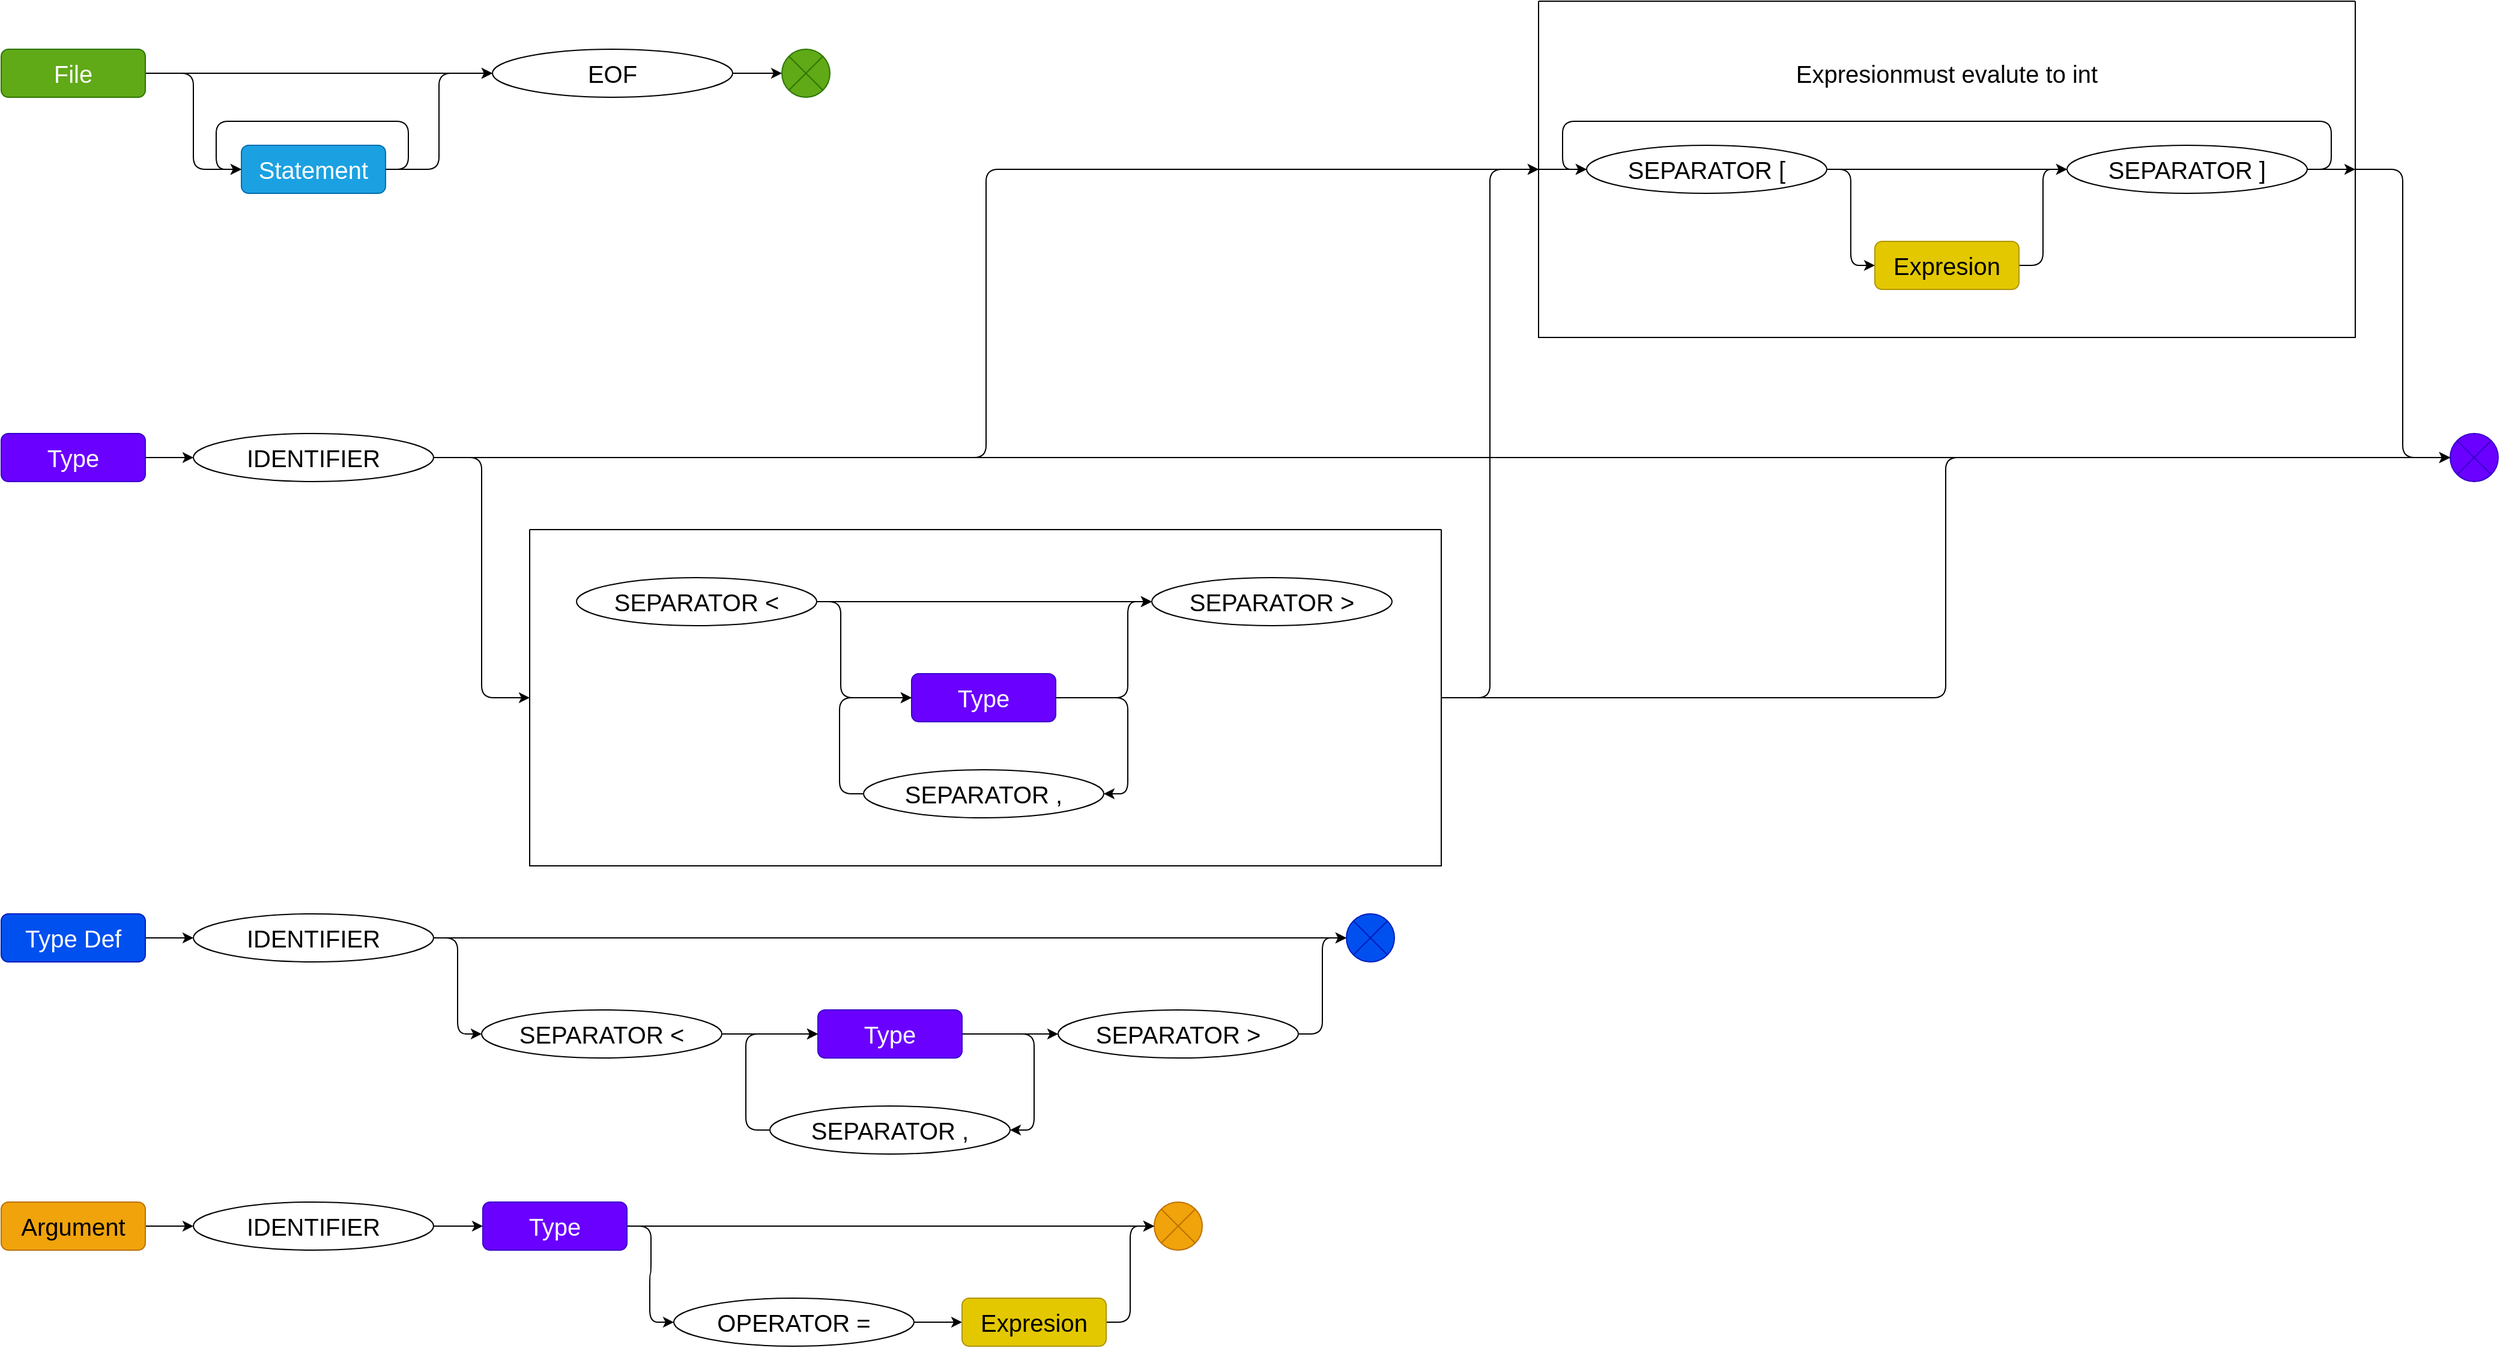 <mxfile version="15.0.6" type="github" pages="3">
  <diagram id="C5RBs43oDa-KdzZeNtuy" name="Simple">
    <mxGraphModel dx="2031" dy="1109" grid="1" gridSize="10" guides="1" tooltips="1" connect="1" arrows="1" fold="1" page="1" pageScale="1" pageWidth="2336" pageHeight="1654" math="0" shadow="0">
      <root>
        <mxCell id="WIyWlLk6GJQsqaUBKTNV-0" />
        <mxCell id="WIyWlLk6GJQsqaUBKTNV-1" parent="WIyWlLk6GJQsqaUBKTNV-0" />
        <mxCell id="9GZ1Yu0N2aC2pDtFBeDl-67" style="edgeStyle=orthogonalEdgeStyle;rounded=1;orthogonalLoop=1;jettySize=auto;html=1;exitX=1;exitY=0.5;exitDx=0;exitDy=0;entryX=0;entryY=0.5;entryDx=0;entryDy=0;" edge="1" parent="WIyWlLk6GJQsqaUBKTNV-1" source="eptq68xa7ZWBX_BBv2rk-0" target="eptq68xa7ZWBX_BBv2rk-6">
          <mxGeometry relative="1" as="geometry" />
        </mxCell>
        <mxCell id="9GZ1Yu0N2aC2pDtFBeDl-72" style="edgeStyle=orthogonalEdgeStyle;rounded=1;orthogonalLoop=1;jettySize=auto;html=1;exitX=1;exitY=0.5;exitDx=0;exitDy=0;entryX=0;entryY=0.5;entryDx=0;entryDy=0;" edge="1" parent="WIyWlLk6GJQsqaUBKTNV-1" source="eptq68xa7ZWBX_BBv2rk-0" target="eptq68xa7ZWBX_BBv2rk-3">
          <mxGeometry relative="1" as="geometry" />
        </mxCell>
        <mxCell id="eptq68xa7ZWBX_BBv2rk-0" value="&lt;font style=&quot;font-size: 20px&quot;&gt;File&lt;br&gt;&lt;/font&gt;" style="rounded=1;whiteSpace=wrap;html=1;fillColor=#60a917;strokeColor=#2D7600;fontColor=#ffffff;" parent="WIyWlLk6GJQsqaUBKTNV-1" vertex="1">
          <mxGeometry y="40" width="120" height="40" as="geometry" />
        </mxCell>
        <mxCell id="eptq68xa7ZWBX_BBv2rk-3" value="&lt;font style=&quot;font-size: 20px&quot;&gt;EOF&lt;/font&gt;" style="ellipse;whiteSpace=wrap;html=1;rounded=1;shadow=0;" parent="WIyWlLk6GJQsqaUBKTNV-1" vertex="1">
          <mxGeometry x="409" y="40" width="200" height="40" as="geometry" />
        </mxCell>
        <mxCell id="eptq68xa7ZWBX_BBv2rk-4" value="" style="verticalLabelPosition=bottom;verticalAlign=top;html=1;shape=mxgraph.flowchart.or;rounded=1;shadow=0;fillColor=#60a917;strokeColor=#2D7600;fontColor=#ffffff;" parent="WIyWlLk6GJQsqaUBKTNV-1" vertex="1">
          <mxGeometry x="650" y="40" width="40" height="40" as="geometry" />
        </mxCell>
        <mxCell id="eptq68xa7ZWBX_BBv2rk-5" value="" style="endArrow=classic;html=1;exitX=1;exitY=0.5;exitDx=0;exitDy=0;entryX=0;entryY=0.5;entryDx=0;entryDy=0;entryPerimeter=0;" parent="WIyWlLk6GJQsqaUBKTNV-1" source="eptq68xa7ZWBX_BBv2rk-3" target="eptq68xa7ZWBX_BBv2rk-4" edge="1">
          <mxGeometry width="50" height="50" relative="1" as="geometry">
            <mxPoint x="570.0" y="60" as="sourcePoint" />
            <mxPoint x="240" y="360" as="targetPoint" />
          </mxGeometry>
        </mxCell>
        <mxCell id="9GZ1Yu0N2aC2pDtFBeDl-68" style="edgeStyle=orthogonalEdgeStyle;rounded=1;orthogonalLoop=1;jettySize=auto;html=1;exitX=1;exitY=0.5;exitDx=0;exitDy=0;entryX=0;entryY=0.5;entryDx=0;entryDy=0;" edge="1" parent="WIyWlLk6GJQsqaUBKTNV-1" source="eptq68xa7ZWBX_BBv2rk-6" target="eptq68xa7ZWBX_BBv2rk-3">
          <mxGeometry relative="1" as="geometry" />
        </mxCell>
        <mxCell id="eptq68xa7ZWBX_BBv2rk-6" value="Statement" style="rounded=1;whiteSpace=wrap;html=1;shadow=0;fontSize=20;fillColor=#1ba1e2;strokeColor=#006EAF;fontColor=#ffffff;" parent="WIyWlLk6GJQsqaUBKTNV-1" vertex="1">
          <mxGeometry x="200" y="120" width="120" height="40" as="geometry" />
        </mxCell>
        <mxCell id="W2D9iD3aDG1qjdd5zDwE-100" value="Type" style="rounded=1;whiteSpace=wrap;html=1;shadow=0;fontSize=20;fillColor=#6a00ff;strokeColor=#3700CC;fontColor=#ffffff;" parent="WIyWlLk6GJQsqaUBKTNV-1" vertex="1">
          <mxGeometry y="360" width="120" height="40" as="geometry" />
        </mxCell>
        <mxCell id="lBd37UWU67TWdsiEMjV0-32" style="edgeStyle=orthogonalEdgeStyle;rounded=1;orthogonalLoop=1;jettySize=auto;html=1;exitX=1;exitY=0.5;exitDx=0;exitDy=0;entryX=0;entryY=0.5;entryDx=0;entryDy=0;" edge="1" parent="WIyWlLk6GJQsqaUBKTNV-1" source="W2D9iD3aDG1qjdd5zDwE-101" target="lBd37UWU67TWdsiEMjV0-27">
          <mxGeometry relative="1" as="geometry" />
        </mxCell>
        <mxCell id="lBd37UWU67TWdsiEMjV0-33" style="edgeStyle=orthogonalEdgeStyle;rounded=1;orthogonalLoop=1;jettySize=auto;html=1;exitX=1;exitY=0.5;exitDx=0;exitDy=0;entryX=0;entryY=0.5;entryDx=0;entryDy=0;entryPerimeter=0;" edge="1" parent="WIyWlLk6GJQsqaUBKTNV-1" source="W2D9iD3aDG1qjdd5zDwE-101" target="W2D9iD3aDG1qjdd5zDwE-118">
          <mxGeometry relative="1" as="geometry" />
        </mxCell>
        <mxCell id="lBd37UWU67TWdsiEMjV0-34" style="edgeStyle=orthogonalEdgeStyle;rounded=1;orthogonalLoop=1;jettySize=auto;html=1;exitX=1;exitY=0.5;exitDx=0;exitDy=0;entryX=0;entryY=0.5;entryDx=0;entryDy=0;" edge="1" parent="WIyWlLk6GJQsqaUBKTNV-1" source="W2D9iD3aDG1qjdd5zDwE-101" target="lBd37UWU67TWdsiEMjV0-30">
          <mxGeometry relative="1" as="geometry" />
        </mxCell>
        <mxCell id="W2D9iD3aDG1qjdd5zDwE-101" value="&lt;font style=&quot;font-size: 20px&quot;&gt;IDENTIFIER&lt;br&gt;&lt;/font&gt;" style="ellipse;whiteSpace=wrap;html=1;rounded=1;shadow=0;" parent="WIyWlLk6GJQsqaUBKTNV-1" vertex="1">
          <mxGeometry x="160" y="360" width="200" height="40" as="geometry" />
        </mxCell>
        <mxCell id="W2D9iD3aDG1qjdd5zDwE-117" value="" style="endArrow=classic;html=1;exitX=1;exitY=0.5;exitDx=0;exitDy=0;entryX=0;entryY=0.5;entryDx=0;entryDy=0;" parent="WIyWlLk6GJQsqaUBKTNV-1" source="W2D9iD3aDG1qjdd5zDwE-100" target="W2D9iD3aDG1qjdd5zDwE-101" edge="1">
          <mxGeometry width="50" height="50" relative="1" as="geometry">
            <mxPoint x="440" y="470" as="sourcePoint" />
            <mxPoint x="490" y="420" as="targetPoint" />
          </mxGeometry>
        </mxCell>
        <mxCell id="W2D9iD3aDG1qjdd5zDwE-118" value="" style="verticalLabelPosition=bottom;verticalAlign=top;html=1;shape=mxgraph.flowchart.or;rounded=1;shadow=0;fillColor=#6a00ff;strokeColor=#3700CC;fontColor=#ffffff;" parent="WIyWlLk6GJQsqaUBKTNV-1" vertex="1">
          <mxGeometry x="2039" y="360" width="40" height="40" as="geometry" />
        </mxCell>
        <mxCell id="zy0bic3q54CxGvipeT_k-8" style="edgeStyle=orthogonalEdgeStyle;rounded=1;orthogonalLoop=1;jettySize=auto;html=1;exitX=1;exitY=0.5;exitDx=0;exitDy=0;entryX=0;entryY=0.5;entryDx=0;entryDy=0;" edge="1" parent="WIyWlLk6GJQsqaUBKTNV-1" source="o39637jShlendPbowvlH-45" target="o39637jShlendPbowvlH-46">
          <mxGeometry relative="1" as="geometry" />
        </mxCell>
        <mxCell id="o39637jShlendPbowvlH-45" value="Type Def" style="rounded=1;whiteSpace=wrap;html=1;shadow=0;fontSize=20;fillColor=#0050ef;strokeColor=#001DBC;fontColor=#ffffff;" parent="WIyWlLk6GJQsqaUBKTNV-1" vertex="1">
          <mxGeometry y="760" width="120" height="40" as="geometry" />
        </mxCell>
        <mxCell id="zy0bic3q54CxGvipeT_k-6" style="edgeStyle=orthogonalEdgeStyle;rounded=1;orthogonalLoop=1;jettySize=auto;html=1;exitX=1;exitY=0.5;exitDx=0;exitDy=0;entryX=0;entryY=0.5;entryDx=0;entryDy=0;" edge="1" parent="WIyWlLk6GJQsqaUBKTNV-1" source="o39637jShlendPbowvlH-46" target="o39637jShlendPbowvlH-47">
          <mxGeometry relative="1" as="geometry" />
        </mxCell>
        <mxCell id="zy0bic3q54CxGvipeT_k-9" style="edgeStyle=orthogonalEdgeStyle;rounded=1;orthogonalLoop=1;jettySize=auto;html=1;exitX=1;exitY=0.5;exitDx=0;exitDy=0;entryX=0;entryY=0.5;entryDx=0;entryDy=0;entryPerimeter=0;" edge="1" parent="WIyWlLk6GJQsqaUBKTNV-1" source="o39637jShlendPbowvlH-46" target="o39637jShlendPbowvlH-51">
          <mxGeometry relative="1" as="geometry" />
        </mxCell>
        <mxCell id="o39637jShlendPbowvlH-46" value="&lt;font style=&quot;font-size: 20px&quot;&gt;IDENTIFIER&lt;br&gt;&lt;/font&gt;" style="ellipse;whiteSpace=wrap;html=1;rounded=1;shadow=0;" parent="WIyWlLk6GJQsqaUBKTNV-1" vertex="1">
          <mxGeometry x="160" y="760" width="200" height="40" as="geometry" />
        </mxCell>
        <mxCell id="zy0bic3q54CxGvipeT_k-1" style="edgeStyle=orthogonalEdgeStyle;rounded=1;orthogonalLoop=1;jettySize=auto;html=1;exitX=1;exitY=0.5;exitDx=0;exitDy=0;" edge="1" parent="WIyWlLk6GJQsqaUBKTNV-1" source="o39637jShlendPbowvlH-47" target="zy0bic3q54CxGvipeT_k-0">
          <mxGeometry relative="1" as="geometry" />
        </mxCell>
        <mxCell id="o39637jShlendPbowvlH-47" value="&lt;font style=&quot;font-size: 20px&quot;&gt;SEPARATOR &amp;lt;&lt;br&gt;&lt;/font&gt;" style="ellipse;whiteSpace=wrap;html=1;rounded=1;shadow=0;" parent="WIyWlLk6GJQsqaUBKTNV-1" vertex="1">
          <mxGeometry x="400" y="840" width="200" height="40" as="geometry" />
        </mxCell>
        <mxCell id="zy0bic3q54CxGvipeT_k-5" style="edgeStyle=orthogonalEdgeStyle;rounded=1;orthogonalLoop=1;jettySize=auto;html=1;exitX=1;exitY=0.5;exitDx=0;exitDy=0;entryX=0;entryY=0.5;entryDx=0;entryDy=0;entryPerimeter=0;" edge="1" parent="WIyWlLk6GJQsqaUBKTNV-1" source="o39637jShlendPbowvlH-48" target="o39637jShlendPbowvlH-51">
          <mxGeometry relative="1" as="geometry" />
        </mxCell>
        <mxCell id="o39637jShlendPbowvlH-48" value="&lt;font style=&quot;font-size: 20px&quot;&gt;SEPARATOR &amp;gt;&lt;br&gt;&lt;/font&gt;" style="ellipse;whiteSpace=wrap;html=1;rounded=1;shadow=0;" parent="WIyWlLk6GJQsqaUBKTNV-1" vertex="1">
          <mxGeometry x="880" y="840" width="200" height="40" as="geometry" />
        </mxCell>
        <mxCell id="o39637jShlendPbowvlH-51" value="" style="verticalLabelPosition=bottom;verticalAlign=top;html=1;shape=mxgraph.flowchart.or;rounded=1;shadow=0;fillColor=#0050ef;strokeColor=#001DBC;fontColor=#ffffff;" parent="WIyWlLk6GJQsqaUBKTNV-1" vertex="1">
          <mxGeometry x="1120" y="760" width="40" height="40" as="geometry" />
        </mxCell>
        <mxCell id="zy0bic3q54CxGvipeT_k-4" style="edgeStyle=orthogonalEdgeStyle;rounded=1;orthogonalLoop=1;jettySize=auto;html=1;exitX=0;exitY=0.5;exitDx=0;exitDy=0;entryX=0;entryY=0.5;entryDx=0;entryDy=0;" edge="1" parent="WIyWlLk6GJQsqaUBKTNV-1" source="o39637jShlendPbowvlH-65" target="zy0bic3q54CxGvipeT_k-0">
          <mxGeometry relative="1" as="geometry" />
        </mxCell>
        <mxCell id="o39637jShlendPbowvlH-65" value="&lt;font style=&quot;font-size: 20px&quot;&gt;SEPARATOR ,&lt;br&gt;&lt;/font&gt;" style="ellipse;whiteSpace=wrap;html=1;rounded=1;shadow=0;" parent="WIyWlLk6GJQsqaUBKTNV-1" vertex="1">
          <mxGeometry x="640" y="920" width="200" height="40" as="geometry" />
        </mxCell>
        <mxCell id="9GZ1Yu0N2aC2pDtFBeDl-7" style="edgeStyle=orthogonalEdgeStyle;rounded=0;orthogonalLoop=1;jettySize=auto;html=1;exitX=1;exitY=0.5;exitDx=0;exitDy=0;entryX=0;entryY=0.5;entryDx=0;entryDy=0;" edge="1" parent="WIyWlLk6GJQsqaUBKTNV-1" source="9GZ1Yu0N2aC2pDtFBeDl-0" target="9GZ1Yu0N2aC2pDtFBeDl-2">
          <mxGeometry relative="1" as="geometry" />
        </mxCell>
        <mxCell id="9GZ1Yu0N2aC2pDtFBeDl-0" value="&lt;font style=&quot;font-size: 20px&quot;&gt;Argument&lt;br&gt;&lt;/font&gt;" style="rounded=1;whiteSpace=wrap;html=1;fillColor=#f0a30a;strokeColor=#BD7000;fontColor=#000000;" vertex="1" parent="WIyWlLk6GJQsqaUBKTNV-1">
          <mxGeometry y="1000" width="120" height="40" as="geometry" />
        </mxCell>
        <mxCell id="9GZ1Yu0N2aC2pDtFBeDl-1" value="" style="verticalLabelPosition=bottom;verticalAlign=top;html=1;shape=mxgraph.flowchart.or;rounded=1;shadow=0;fillColor=#f0a30a;strokeColor=#BD7000;fontColor=#000000;" vertex="1" parent="WIyWlLk6GJQsqaUBKTNV-1">
          <mxGeometry x="960" y="1000" width="40" height="40" as="geometry" />
        </mxCell>
        <mxCell id="9GZ1Yu0N2aC2pDtFBeDl-8" style="edgeStyle=orthogonalEdgeStyle;rounded=0;orthogonalLoop=1;jettySize=auto;html=1;exitX=1;exitY=0.5;exitDx=0;exitDy=0;entryX=0;entryY=0.5;entryDx=0;entryDy=0;" edge="1" parent="WIyWlLk6GJQsqaUBKTNV-1" source="9GZ1Yu0N2aC2pDtFBeDl-2" target="9GZ1Yu0N2aC2pDtFBeDl-3">
          <mxGeometry relative="1" as="geometry" />
        </mxCell>
        <mxCell id="9GZ1Yu0N2aC2pDtFBeDl-2" value="&lt;font style=&quot;font-size: 20px&quot;&gt;IDENTIFIER&lt;br&gt;&lt;/font&gt;" style="ellipse;whiteSpace=wrap;html=1;rounded=1;shadow=0;" vertex="1" parent="WIyWlLk6GJQsqaUBKTNV-1">
          <mxGeometry x="160" y="1000" width="200" height="40" as="geometry" />
        </mxCell>
        <mxCell id="9GZ1Yu0N2aC2pDtFBeDl-9" style="edgeStyle=orthogonalEdgeStyle;rounded=1;orthogonalLoop=1;jettySize=auto;html=1;exitX=1;exitY=0.5;exitDx=0;exitDy=0;entryX=0;entryY=0.5;entryDx=0;entryDy=0;" edge="1" parent="WIyWlLk6GJQsqaUBKTNV-1" source="9GZ1Yu0N2aC2pDtFBeDl-3" target="9GZ1Yu0N2aC2pDtFBeDl-4">
          <mxGeometry relative="1" as="geometry" />
        </mxCell>
        <mxCell id="9GZ1Yu0N2aC2pDtFBeDl-12" style="edgeStyle=orthogonalEdgeStyle;rounded=1;orthogonalLoop=1;jettySize=auto;html=1;exitX=1;exitY=0.5;exitDx=0;exitDy=0;entryX=0;entryY=0.5;entryDx=0;entryDy=0;entryPerimeter=0;" edge="1" parent="WIyWlLk6GJQsqaUBKTNV-1" source="9GZ1Yu0N2aC2pDtFBeDl-3" target="9GZ1Yu0N2aC2pDtFBeDl-1">
          <mxGeometry relative="1" as="geometry" />
        </mxCell>
        <mxCell id="9GZ1Yu0N2aC2pDtFBeDl-3" value="Type" style="rounded=1;whiteSpace=wrap;html=1;shadow=0;fontSize=20;fillColor=#6a00ff;strokeColor=#3700CC;fontColor=#ffffff;" vertex="1" parent="WIyWlLk6GJQsqaUBKTNV-1">
          <mxGeometry x="401" y="1000" width="120" height="40" as="geometry" />
        </mxCell>
        <mxCell id="9GZ1Yu0N2aC2pDtFBeDl-10" style="edgeStyle=orthogonalEdgeStyle;rounded=1;orthogonalLoop=1;jettySize=auto;html=1;exitX=1;exitY=0.5;exitDx=0;exitDy=0;entryX=0;entryY=0.5;entryDx=0;entryDy=0;" edge="1" parent="WIyWlLk6GJQsqaUBKTNV-1" source="9GZ1Yu0N2aC2pDtFBeDl-4" target="9GZ1Yu0N2aC2pDtFBeDl-5">
          <mxGeometry relative="1" as="geometry" />
        </mxCell>
        <mxCell id="9GZ1Yu0N2aC2pDtFBeDl-4" value="&lt;font style=&quot;font-size: 20px&quot;&gt;OPERATOR =&lt;br&gt;&lt;/font&gt;" style="ellipse;whiteSpace=wrap;html=1;rounded=1;shadow=0;" vertex="1" parent="WIyWlLk6GJQsqaUBKTNV-1">
          <mxGeometry x="560" y="1080" width="200" height="40" as="geometry" />
        </mxCell>
        <mxCell id="9GZ1Yu0N2aC2pDtFBeDl-11" style="edgeStyle=orthogonalEdgeStyle;rounded=1;orthogonalLoop=1;jettySize=auto;html=1;exitX=1;exitY=0.5;exitDx=0;exitDy=0;entryX=0;entryY=0.5;entryDx=0;entryDy=0;entryPerimeter=0;" edge="1" parent="WIyWlLk6GJQsqaUBKTNV-1" source="9GZ1Yu0N2aC2pDtFBeDl-5" target="9GZ1Yu0N2aC2pDtFBeDl-1">
          <mxGeometry relative="1" as="geometry" />
        </mxCell>
        <mxCell id="9GZ1Yu0N2aC2pDtFBeDl-5" value="Expresion" style="rounded=1;whiteSpace=wrap;html=1;shadow=0;fontSize=20;fillColor=#e3c800;strokeColor=#B09500;fontColor=#000000;" vertex="1" parent="WIyWlLk6GJQsqaUBKTNV-1">
          <mxGeometry x="800" y="1080" width="120" height="40" as="geometry" />
        </mxCell>
        <mxCell id="9GZ1Yu0N2aC2pDtFBeDl-69" style="edgeStyle=orthogonalEdgeStyle;rounded=1;orthogonalLoop=1;jettySize=auto;html=1;exitX=1;exitY=0.5;exitDx=0;exitDy=0;entryX=0;entryY=0.5;entryDx=0;entryDy=0;" edge="1" parent="WIyWlLk6GJQsqaUBKTNV-1" source="eptq68xa7ZWBX_BBv2rk-6" target="eptq68xa7ZWBX_BBv2rk-6">
          <mxGeometry relative="1" as="geometry">
            <Array as="points">
              <mxPoint x="339" y="140" />
              <mxPoint x="339" y="100" />
              <mxPoint x="179" y="100" />
              <mxPoint x="179" y="140" />
            </Array>
          </mxGeometry>
        </mxCell>
        <mxCell id="zy0bic3q54CxGvipeT_k-2" style="edgeStyle=orthogonalEdgeStyle;rounded=1;orthogonalLoop=1;jettySize=auto;html=1;exitX=1;exitY=0.5;exitDx=0;exitDy=0;entryX=0;entryY=0.5;entryDx=0;entryDy=0;" edge="1" parent="WIyWlLk6GJQsqaUBKTNV-1" source="zy0bic3q54CxGvipeT_k-0" target="o39637jShlendPbowvlH-48">
          <mxGeometry relative="1" as="geometry" />
        </mxCell>
        <mxCell id="zy0bic3q54CxGvipeT_k-3" style="edgeStyle=orthogonalEdgeStyle;rounded=1;orthogonalLoop=1;jettySize=auto;html=1;exitX=1;exitY=0.5;exitDx=0;exitDy=0;entryX=1;entryY=0.5;entryDx=0;entryDy=0;" edge="1" parent="WIyWlLk6GJQsqaUBKTNV-1" source="zy0bic3q54CxGvipeT_k-0" target="o39637jShlendPbowvlH-65">
          <mxGeometry relative="1" as="geometry" />
        </mxCell>
        <mxCell id="zy0bic3q54CxGvipeT_k-0" value="Type" style="rounded=1;whiteSpace=wrap;html=1;shadow=0;fontSize=20;fillColor=#6a00ff;strokeColor=#3700CC;fontColor=#ffffff;" vertex="1" parent="WIyWlLk6GJQsqaUBKTNV-1">
          <mxGeometry x="680" y="840" width="120" height="40" as="geometry" />
        </mxCell>
        <mxCell id="lBd37UWU67TWdsiEMjV0-37" style="edgeStyle=orthogonalEdgeStyle;rounded=1;orthogonalLoop=1;jettySize=auto;html=1;exitX=1;exitY=0.5;exitDx=0;exitDy=0;entryX=0;entryY=0.5;entryDx=0;entryDy=0;entryPerimeter=0;" edge="1" parent="WIyWlLk6GJQsqaUBKTNV-1" source="lBd37UWU67TWdsiEMjV0-27" target="W2D9iD3aDG1qjdd5zDwE-118">
          <mxGeometry relative="1" as="geometry" />
        </mxCell>
        <mxCell id="lBd37UWU67TWdsiEMjV0-38" style="edgeStyle=orthogonalEdgeStyle;rounded=1;orthogonalLoop=1;jettySize=auto;html=1;exitX=1;exitY=0.5;exitDx=0;exitDy=0;entryX=0;entryY=0.5;entryDx=0;entryDy=0;" edge="1" parent="WIyWlLk6GJQsqaUBKTNV-1" source="lBd37UWU67TWdsiEMjV0-27" target="lBd37UWU67TWdsiEMjV0-30">
          <mxGeometry relative="1" as="geometry" />
        </mxCell>
        <mxCell id="lBd37UWU67TWdsiEMjV0-27" value="" style="swimlane;startSize=0;fillColor=none;" vertex="1" parent="WIyWlLk6GJQsqaUBKTNV-1">
          <mxGeometry x="440" y="440" width="759" height="280" as="geometry" />
        </mxCell>
        <mxCell id="W2D9iD3aDG1qjdd5zDwE-102" value="&lt;font style=&quot;font-size: 20px&quot;&gt;SEPARATOR &amp;lt;&lt;br&gt;&lt;/font&gt;" style="ellipse;whiteSpace=wrap;html=1;rounded=1;shadow=0;" parent="lBd37UWU67TWdsiEMjV0-27" vertex="1">
          <mxGeometry x="39" y="40" width="200" height="40" as="geometry" />
        </mxCell>
        <mxCell id="W2D9iD3aDG1qjdd5zDwE-103" value="&lt;font style=&quot;font-size: 20px&quot;&gt;SEPARATOR &amp;gt;&lt;br&gt;&lt;/font&gt;" style="ellipse;whiteSpace=wrap;html=1;rounded=1;shadow=0;" parent="lBd37UWU67TWdsiEMjV0-27" vertex="1">
          <mxGeometry x="518" y="40" width="200" height="40" as="geometry" />
        </mxCell>
        <mxCell id="9GZ1Yu0N2aC2pDtFBeDl-77" style="edgeStyle=orthogonalEdgeStyle;rounded=1;orthogonalLoop=1;jettySize=auto;html=1;exitX=1;exitY=0.5;exitDx=0;exitDy=0;entryX=0;entryY=0.5;entryDx=0;entryDy=0;" edge="1" parent="lBd37UWU67TWdsiEMjV0-27" source="W2D9iD3aDG1qjdd5zDwE-102" target="W2D9iD3aDG1qjdd5zDwE-103">
          <mxGeometry relative="1" as="geometry">
            <Array as="points">
              <mxPoint x="388" y="60" />
              <mxPoint x="388" y="60" />
            </Array>
          </mxGeometry>
        </mxCell>
        <mxCell id="lBd37UWU67TWdsiEMjV0-4" style="edgeStyle=orthogonalEdgeStyle;rounded=1;orthogonalLoop=1;jettySize=auto;html=1;exitX=1;exitY=0.5;exitDx=0;exitDy=0;entryX=0;entryY=0.5;entryDx=0;entryDy=0;" edge="1" parent="lBd37UWU67TWdsiEMjV0-27" source="j2Rq966B7g-fdRecTP09-3" target="W2D9iD3aDG1qjdd5zDwE-103">
          <mxGeometry relative="1" as="geometry">
            <Array as="points">
              <mxPoint x="498" y="140" />
              <mxPoint x="498" y="60" />
            </Array>
          </mxGeometry>
        </mxCell>
        <mxCell id="j2Rq966B7g-fdRecTP09-3" value="Type" style="rounded=1;whiteSpace=wrap;html=1;shadow=0;fontSize=20;fillColor=#6a00ff;strokeColor=#3700CC;fontColor=#ffffff;" parent="lBd37UWU67TWdsiEMjV0-27" vertex="1">
          <mxGeometry x="318" y="120" width="120" height="40" as="geometry" />
        </mxCell>
        <mxCell id="9GZ1Yu0N2aC2pDtFBeDl-78" style="edgeStyle=orthogonalEdgeStyle;rounded=1;orthogonalLoop=1;jettySize=auto;html=1;exitX=1;exitY=0.5;exitDx=0;exitDy=0;entryX=0;entryY=0.5;entryDx=0;entryDy=0;" edge="1" parent="lBd37UWU67TWdsiEMjV0-27" source="W2D9iD3aDG1qjdd5zDwE-102" target="j2Rq966B7g-fdRecTP09-3">
          <mxGeometry relative="1" as="geometry">
            <Array as="points">
              <mxPoint x="259" y="60" />
              <mxPoint x="259" y="140" />
            </Array>
          </mxGeometry>
        </mxCell>
        <mxCell id="9GZ1Yu0N2aC2pDtFBeDl-81" style="edgeStyle=orthogonalEdgeStyle;rounded=1;orthogonalLoop=1;jettySize=auto;html=1;exitX=0;exitY=0.5;exitDx=0;exitDy=0;entryX=0;entryY=0.5;entryDx=0;entryDy=0;" edge="1" parent="lBd37UWU67TWdsiEMjV0-27" source="j2Rq966B7g-fdRecTP09-21" target="j2Rq966B7g-fdRecTP09-3">
          <mxGeometry relative="1" as="geometry" />
        </mxCell>
        <mxCell id="j2Rq966B7g-fdRecTP09-21" value="&lt;font style=&quot;font-size: 20px&quot;&gt;SEPARATOR ,&lt;br&gt;&lt;/font&gt;" style="ellipse;whiteSpace=wrap;html=1;rounded=1;shadow=0;" parent="lBd37UWU67TWdsiEMjV0-27" vertex="1">
          <mxGeometry x="278" y="200" width="200" height="40" as="geometry" />
        </mxCell>
        <mxCell id="9GZ1Yu0N2aC2pDtFBeDl-80" style="edgeStyle=orthogonalEdgeStyle;rounded=1;orthogonalLoop=1;jettySize=auto;html=1;exitX=1;exitY=0.5;exitDx=0;exitDy=0;entryX=1;entryY=0.5;entryDx=0;entryDy=0;" edge="1" parent="lBd37UWU67TWdsiEMjV0-27" source="j2Rq966B7g-fdRecTP09-3" target="j2Rq966B7g-fdRecTP09-21">
          <mxGeometry relative="1" as="geometry" />
        </mxCell>
        <mxCell id="lBd37UWU67TWdsiEMjV0-35" style="edgeStyle=orthogonalEdgeStyle;rounded=1;orthogonalLoop=1;jettySize=auto;html=1;exitX=1;exitY=0.5;exitDx=0;exitDy=0;entryX=0;entryY=0.5;entryDx=0;entryDy=0;entryPerimeter=0;" edge="1" parent="WIyWlLk6GJQsqaUBKTNV-1" source="lBd37UWU67TWdsiEMjV0-30" target="W2D9iD3aDG1qjdd5zDwE-118">
          <mxGeometry relative="1" as="geometry" />
        </mxCell>
        <mxCell id="lBd37UWU67TWdsiEMjV0-30" value="" style="swimlane;startSize=0;fillColor=none;" vertex="1" parent="WIyWlLk6GJQsqaUBKTNV-1">
          <mxGeometry x="1280" width="680" height="280" as="geometry" />
        </mxCell>
        <mxCell id="j2Rq966B7g-fdRecTP09-0" value="&lt;font style=&quot;font-size: 20px&quot;&gt;SEPARATOR [&lt;br&gt;&lt;/font&gt;" style="ellipse;whiteSpace=wrap;html=1;rounded=1;shadow=0;" parent="lBd37UWU67TWdsiEMjV0-30" vertex="1">
          <mxGeometry x="40" y="120" width="200" height="40" as="geometry" />
        </mxCell>
        <mxCell id="lBd37UWU67TWdsiEMjV0-40" style="edgeStyle=orthogonalEdgeStyle;rounded=1;orthogonalLoop=1;jettySize=auto;html=1;exitX=1;exitY=0.5;exitDx=0;exitDy=0;entryX=1;entryY=0.5;entryDx=0;entryDy=0;" edge="1" parent="lBd37UWU67TWdsiEMjV0-30" source="j2Rq966B7g-fdRecTP09-1" target="lBd37UWU67TWdsiEMjV0-30">
          <mxGeometry relative="1" as="geometry">
            <Array as="points">
              <mxPoint x="660" y="140" />
              <mxPoint x="660" y="140" />
            </Array>
          </mxGeometry>
        </mxCell>
        <mxCell id="lBd37UWU67TWdsiEMjV0-42" style="edgeStyle=orthogonalEdgeStyle;rounded=1;orthogonalLoop=1;jettySize=auto;html=1;exitX=1;exitY=0.5;exitDx=0;exitDy=0;entryX=0;entryY=0.5;entryDx=0;entryDy=0;" edge="1" parent="lBd37UWU67TWdsiEMjV0-30" source="j2Rq966B7g-fdRecTP09-1" target="j2Rq966B7g-fdRecTP09-0">
          <mxGeometry relative="1" as="geometry">
            <Array as="points">
              <mxPoint x="660" y="140" />
              <mxPoint x="660" y="100" />
              <mxPoint x="20" y="100" />
              <mxPoint x="20" y="140" />
            </Array>
          </mxGeometry>
        </mxCell>
        <mxCell id="j2Rq966B7g-fdRecTP09-1" value="&lt;font style=&quot;font-size: 20px&quot;&gt;SEPARATOR ]&lt;br&gt;&lt;/font&gt;" style="ellipse;whiteSpace=wrap;html=1;rounded=1;shadow=0;" parent="lBd37UWU67TWdsiEMjV0-30" vertex="1">
          <mxGeometry x="440" y="120" width="200" height="40" as="geometry" />
        </mxCell>
        <mxCell id="9GZ1Yu0N2aC2pDtFBeDl-90" style="edgeStyle=orthogonalEdgeStyle;rounded=1;orthogonalLoop=1;jettySize=auto;html=1;exitX=1;exitY=0.5;exitDx=0;exitDy=0;entryX=0;entryY=0.5;entryDx=0;entryDy=0;" edge="1" parent="lBd37UWU67TWdsiEMjV0-30" source="j2Rq966B7g-fdRecTP09-0" target="j2Rq966B7g-fdRecTP09-1">
          <mxGeometry relative="1" as="geometry">
            <Array as="points">
              <mxPoint x="429.94" y="140" />
              <mxPoint x="429.94" y="140" />
            </Array>
          </mxGeometry>
        </mxCell>
        <mxCell id="lBd37UWU67TWdsiEMjV0-2" style="edgeStyle=orthogonalEdgeStyle;rounded=1;orthogonalLoop=1;jettySize=auto;html=1;exitX=1;exitY=0.5;exitDx=0;exitDy=0;entryX=0;entryY=0.5;entryDx=0;entryDy=0;" edge="1" parent="lBd37UWU67TWdsiEMjV0-30" source="j2Rq966B7g-fdRecTP09-2" target="j2Rq966B7g-fdRecTP09-1">
          <mxGeometry relative="1" as="geometry" />
        </mxCell>
        <mxCell id="j2Rq966B7g-fdRecTP09-2" value="Expresion" style="rounded=1;whiteSpace=wrap;html=1;shadow=0;fontSize=20;fillColor=#e3c800;strokeColor=#B09500;fontColor=#000000;" parent="lBd37UWU67TWdsiEMjV0-30" vertex="1">
          <mxGeometry x="280" y="200" width="120" height="40" as="geometry" />
        </mxCell>
        <mxCell id="9GZ1Yu0N2aC2pDtFBeDl-88" style="edgeStyle=orthogonalEdgeStyle;rounded=1;orthogonalLoop=1;jettySize=auto;html=1;exitX=1;exitY=0.5;exitDx=0;exitDy=0;entryX=0;entryY=0.5;entryDx=0;entryDy=0;" edge="1" parent="lBd37UWU67TWdsiEMjV0-30" source="j2Rq966B7g-fdRecTP09-0" target="j2Rq966B7g-fdRecTP09-2">
          <mxGeometry relative="1" as="geometry">
            <Array as="points">
              <mxPoint x="259.94" y="140" />
              <mxPoint x="259.94" y="220" />
            </Array>
          </mxGeometry>
        </mxCell>
        <mxCell id="lBd37UWU67TWdsiEMjV0-39" style="edgeStyle=orthogonalEdgeStyle;rounded=1;orthogonalLoop=1;jettySize=auto;html=1;exitX=0;exitY=0.5;exitDx=0;exitDy=0;entryX=0;entryY=0.5;entryDx=0;entryDy=0;" edge="1" parent="lBd37UWU67TWdsiEMjV0-30" source="lBd37UWU67TWdsiEMjV0-30" target="j2Rq966B7g-fdRecTP09-0">
          <mxGeometry relative="1" as="geometry">
            <Array as="points">
              <mxPoint x="30" y="140" />
              <mxPoint x="30" y="140" />
            </Array>
          </mxGeometry>
        </mxCell>
        <mxCell id="j2Rq966B7g-fdRecTP09-20" value="&lt;font style=&quot;font-size: 20px&quot;&gt;Expresionmust evalute to int&lt;/font&gt;" style="text;html=1;strokeColor=none;fillColor=none;align=center;verticalAlign=middle;whiteSpace=wrap;rounded=0;" parent="lBd37UWU67TWdsiEMjV0-30" vertex="1">
          <mxGeometry x="200" y="40" width="280" height="40" as="geometry" />
        </mxCell>
      </root>
    </mxGraphModel>
  </diagram>
  <diagram id="gSuP46GiXbQCi-UWdAdH" name="Stateament">
    <mxGraphModel dx="1185" dy="647" grid="1" gridSize="10" guides="1" tooltips="1" connect="1" arrows="1" fold="1" page="1" pageScale="1" pageWidth="2336" pageHeight="1654" math="0" shadow="0">
      <root>
        <mxCell id="n-EyDSpnEeUkvyP51YiB-0" />
        <mxCell id="n-EyDSpnEeUkvyP51YiB-1" parent="n-EyDSpnEeUkvyP51YiB-0" />
        <mxCell id="fKv-ykzVL2jV8KiZmNn3-0" value="Statement" style="rounded=1;whiteSpace=wrap;html=1;shadow=0;fontSize=20;fillColor=#1ba1e2;strokeColor=#006EAF;fontColor=#ffffff;" vertex="1" parent="n-EyDSpnEeUkvyP51YiB-1">
          <mxGeometry y="80" width="120" height="40" as="geometry" />
        </mxCell>
        <mxCell id="fKv-ykzVL2jV8KiZmNn3-1" value="" style="endArrow=classic;html=1;entryX=0;entryY=0.5;entryDx=0;entryDy=0;" edge="1" parent="n-EyDSpnEeUkvyP51YiB-1" target="fKv-ykzVL2jV8KiZmNn3-3">
          <mxGeometry width="50" height="50" relative="1" as="geometry">
            <mxPoint x="120" y="100" as="sourcePoint" />
            <mxPoint x="170" y="200" as="targetPoint" />
            <Array as="points">
              <mxPoint x="160" y="100" />
              <mxPoint x="160" y="180" />
            </Array>
          </mxGeometry>
        </mxCell>
        <mxCell id="fKv-ykzVL2jV8KiZmNn3-2" style="edgeStyle=orthogonalEdgeStyle;rounded=1;orthogonalLoop=1;jettySize=auto;html=1;exitX=1;exitY=0.5;exitDx=0;exitDy=0;entryX=0;entryY=0.5;entryDx=0;entryDy=0;entryPerimeter=0;" edge="1" parent="n-EyDSpnEeUkvyP51YiB-1" source="fKv-ykzVL2jV8KiZmNn3-3" target="fKv-ykzVL2jV8KiZmNn3-4">
          <mxGeometry relative="1" as="geometry" />
        </mxCell>
        <mxCell id="fKv-ykzVL2jV8KiZmNn3-3" value="&lt;font style=&quot;font-size: 20px&quot;&gt;SEPARATOR \n&lt;br&gt;&lt;/font&gt;" style="ellipse;whiteSpace=wrap;html=1;rounded=1;shadow=0;" vertex="1" parent="n-EyDSpnEeUkvyP51YiB-1">
          <mxGeometry x="1520" y="160" width="200" height="40" as="geometry" />
        </mxCell>
        <mxCell id="fKv-ykzVL2jV8KiZmNn3-4" value="" style="verticalLabelPosition=bottom;verticalAlign=top;html=1;shape=mxgraph.flowchart.or;rounded=1;shadow=0;fillColor=#1ba1e2;strokeColor=#006EAF;fontColor=#ffffff;" vertex="1" parent="n-EyDSpnEeUkvyP51YiB-1">
          <mxGeometry x="1800" y="80" width="40" height="40" as="geometry" />
        </mxCell>
        <mxCell id="fKv-ykzVL2jV8KiZmNn3-5" value="&lt;font style=&quot;font-size: 20px&quot;&gt;NOOP&lt;/font&gt;" style="text;html=1;strokeColor=none;fillColor=none;align=center;verticalAlign=middle;whiteSpace=wrap;rounded=0;" vertex="1" parent="n-EyDSpnEeUkvyP51YiB-1">
          <mxGeometry y="160" width="120" height="40" as="geometry" />
        </mxCell>
        <mxCell id="fKv-ykzVL2jV8KiZmNn3-6" value="Expresion" style="rounded=1;whiteSpace=wrap;html=1;shadow=0;fontSize=20;fillColor=#e3c800;strokeColor=#B09500;fontColor=#000000;" vertex="1" parent="n-EyDSpnEeUkvyP51YiB-1">
          <mxGeometry x="240" y="240" width="120" height="40" as="geometry" />
        </mxCell>
        <mxCell id="fKv-ykzVL2jV8KiZmNn3-7" value="" style="endArrow=classic;html=1;exitX=1;exitY=0.5;exitDx=0;exitDy=0;entryX=0;entryY=0.5;entryDx=0;entryDy=0;" edge="1" parent="n-EyDSpnEeUkvyP51YiB-1" source="fKv-ykzVL2jV8KiZmNn3-0" target="fKv-ykzVL2jV8KiZmNn3-6">
          <mxGeometry width="50" height="50" relative="1" as="geometry">
            <mxPoint x="130" y="110.0" as="sourcePoint" />
            <mxPoint x="238" y="260" as="targetPoint" />
            <Array as="points">
              <mxPoint x="160" y="100" />
              <mxPoint x="160" y="260" />
            </Array>
          </mxGeometry>
        </mxCell>
        <mxCell id="fKv-ykzVL2jV8KiZmNn3-8" value="" style="endArrow=classic;html=1;entryX=0;entryY=0.5;entryDx=0;entryDy=0;exitX=1;exitY=0.5;exitDx=0;exitDy=0;" edge="1" parent="n-EyDSpnEeUkvyP51YiB-1" source="fKv-ykzVL2jV8KiZmNn3-6" target="fKv-ykzVL2jV8KiZmNn3-10">
          <mxGeometry width="50" height="50" relative="1" as="geometry">
            <mxPoint x="360" y="260" as="sourcePoint" />
            <mxPoint x="440.0" y="260.0" as="targetPoint" />
          </mxGeometry>
        </mxCell>
        <mxCell id="fKv-ykzVL2jV8KiZmNn3-9" style="edgeStyle=orthogonalEdgeStyle;rounded=1;orthogonalLoop=1;jettySize=auto;html=1;exitX=1;exitY=0.5;exitDx=0;exitDy=0;entryX=0;entryY=0.5;entryDx=0;entryDy=0;entryPerimeter=0;" edge="1" parent="n-EyDSpnEeUkvyP51YiB-1" source="fKv-ykzVL2jV8KiZmNn3-10" target="fKv-ykzVL2jV8KiZmNn3-4">
          <mxGeometry relative="1" as="geometry">
            <mxPoint x="1770" y="120" as="targetPoint" />
          </mxGeometry>
        </mxCell>
        <mxCell id="fKv-ykzVL2jV8KiZmNn3-10" value="&lt;font style=&quot;font-size: 20px&quot;&gt;SEPARATOR \n&lt;br&gt;&lt;/font&gt;" style="ellipse;whiteSpace=wrap;html=1;rounded=1;shadow=0;" vertex="1" parent="n-EyDSpnEeUkvyP51YiB-1">
          <mxGeometry x="1520" y="240" width="200" height="40" as="geometry" />
        </mxCell>
        <mxCell id="fKv-ykzVL2jV8KiZmNn3-11" value="&lt;font style=&quot;font-size: 20px&quot;&gt;Expresion&lt;br&gt;&lt;/font&gt;" style="text;html=1;strokeColor=none;fillColor=none;align=center;verticalAlign=middle;whiteSpace=wrap;rounded=0;" vertex="1" parent="n-EyDSpnEeUkvyP51YiB-1">
          <mxGeometry y="240" width="120" height="40" as="geometry" />
        </mxCell>
        <mxCell id="fKv-ykzVL2jV8KiZmNn3-12" style="edgeStyle=orthogonalEdgeStyle;rounded=1;orthogonalLoop=1;jettySize=auto;html=1;exitX=1;exitY=0.5;exitDx=0;exitDy=0;entryX=1;entryY=0.5;entryDx=0;entryDy=0;" edge="1" parent="n-EyDSpnEeUkvyP51YiB-1" source="fKv-ykzVL2jV8KiZmNn3-13" target="fKv-ykzVL2jV8KiZmNn3-17">
          <mxGeometry relative="1" as="geometry" />
        </mxCell>
        <mxCell id="fKv-ykzVL2jV8KiZmNn3-13" value="&lt;font style=&quot;font-size: 20px&quot;&gt;IDENTIFIER&lt;br&gt;&lt;/font&gt;" style="ellipse;whiteSpace=wrap;html=1;rounded=1;shadow=0;" vertex="1" parent="n-EyDSpnEeUkvyP51YiB-1">
          <mxGeometry x="200" y="880" width="200" height="40" as="geometry" />
        </mxCell>
        <mxCell id="fKv-ykzVL2jV8KiZmNn3-14" value="" style="endArrow=classic;html=1;exitX=1;exitY=0.5;exitDx=0;exitDy=0;entryX=0;entryY=0.5;entryDx=0;entryDy=0;" edge="1" parent="n-EyDSpnEeUkvyP51YiB-1" source="fKv-ykzVL2jV8KiZmNn3-0" target="fKv-ykzVL2jV8KiZmNn3-97">
          <mxGeometry width="50" height="50" relative="1" as="geometry">
            <mxPoint x="25" y="230" as="sourcePoint" />
            <mxPoint x="270" y="930" as="targetPoint" />
            <Array as="points">
              <mxPoint x="160" y="100" />
              <mxPoint x="160" y="1140" />
            </Array>
          </mxGeometry>
        </mxCell>
        <mxCell id="fKv-ykzVL2jV8KiZmNn3-15" value="" style="endArrow=classic;html=1;exitX=1;exitY=0.5;exitDx=0;exitDy=0;entryX=0;entryY=0.5;entryDx=0;entryDy=0;" edge="1" parent="n-EyDSpnEeUkvyP51YiB-1" source="fKv-ykzVL2jV8KiZmNn3-13" target="fKv-ykzVL2jV8KiZmNn3-49">
          <mxGeometry width="50" height="50" relative="1" as="geometry">
            <mxPoint x="360" y="1010" as="sourcePoint" />
            <mxPoint x="480" y="900" as="targetPoint" />
          </mxGeometry>
        </mxCell>
        <mxCell id="fKv-ykzVL2jV8KiZmNn3-16" style="edgeStyle=orthogonalEdgeStyle;rounded=1;orthogonalLoop=1;jettySize=auto;html=1;exitX=0;exitY=0.5;exitDx=0;exitDy=0;entryX=0;entryY=0.5;entryDx=0;entryDy=0;" edge="1" parent="n-EyDSpnEeUkvyP51YiB-1" source="fKv-ykzVL2jV8KiZmNn3-17" target="fKv-ykzVL2jV8KiZmNn3-13">
          <mxGeometry relative="1" as="geometry" />
        </mxCell>
        <mxCell id="fKv-ykzVL2jV8KiZmNn3-17" value="&lt;font style=&quot;font-size: 20px&quot;&gt;SEPARATOR ,&lt;br&gt;&lt;/font&gt;" style="ellipse;whiteSpace=wrap;html=1;rounded=1;shadow=0;" vertex="1" parent="n-EyDSpnEeUkvyP51YiB-1">
          <mxGeometry x="200" y="960" width="200" height="40" as="geometry" />
        </mxCell>
        <mxCell id="fKv-ykzVL2jV8KiZmNn3-18" style="edgeStyle=orthogonalEdgeStyle;rounded=1;orthogonalLoop=1;jettySize=auto;html=1;entryX=0;entryY=0.5;entryDx=0;entryDy=0;entryPerimeter=0;" edge="1" parent="n-EyDSpnEeUkvyP51YiB-1" source="fKv-ykzVL2jV8KiZmNn3-19" target="fKv-ykzVL2jV8KiZmNn3-4">
          <mxGeometry relative="1" as="geometry" />
        </mxCell>
        <mxCell id="fKv-ykzVL2jV8KiZmNn3-19" value="&lt;font style=&quot;font-size: 20px&quot;&gt;SEPARATOR \n&lt;br&gt;&lt;/font&gt;" style="ellipse;whiteSpace=wrap;html=1;rounded=1;shadow=0;" vertex="1" parent="n-EyDSpnEeUkvyP51YiB-1">
          <mxGeometry x="1520" y="880" width="200" height="40" as="geometry" />
        </mxCell>
        <mxCell id="fKv-ykzVL2jV8KiZmNn3-20" value="" style="endArrow=classic;html=1;exitX=1;exitY=0.5;exitDx=0;exitDy=0;entryX=0;entryY=0.5;entryDx=0;entryDy=0;" edge="1" parent="n-EyDSpnEeUkvyP51YiB-1" source="fKv-ykzVL2jV8KiZmNn3-49" target="fKv-ykzVL2jV8KiZmNn3-19">
          <mxGeometry width="50" height="50" relative="1" as="geometry">
            <mxPoint x="680" y="900" as="sourcePoint" />
            <mxPoint x="910" y="990" as="targetPoint" />
          </mxGeometry>
        </mxCell>
        <mxCell id="fKv-ykzVL2jV8KiZmNn3-21" style="edgeStyle=orthogonalEdgeStyle;rounded=1;orthogonalLoop=1;jettySize=auto;html=1;exitX=1;exitY=0.5;exitDx=0;exitDy=0;entryX=0;entryY=0.5;entryDx=0;entryDy=0;" edge="1" parent="n-EyDSpnEeUkvyP51YiB-1" source="fKv-ykzVL2jV8KiZmNn3-22" target="fKv-ykzVL2jV8KiZmNn3-25">
          <mxGeometry relative="1" as="geometry" />
        </mxCell>
        <mxCell id="fKv-ykzVL2jV8KiZmNn3-22" value="&lt;font style=&quot;font-size: 20px&quot;&gt;OPERATOR =&lt;br&gt;&lt;/font&gt;" style="ellipse;whiteSpace=wrap;html=1;rounded=1;shadow=0;" vertex="1" parent="n-EyDSpnEeUkvyP51YiB-1">
          <mxGeometry x="679" y="960" width="200" height="40" as="geometry" />
        </mxCell>
        <mxCell id="fKv-ykzVL2jV8KiZmNn3-23" style="edgeStyle=orthogonalEdgeStyle;rounded=1;orthogonalLoop=1;jettySize=auto;html=1;exitX=1;exitY=0.5;exitDx=0;exitDy=0;entryX=0;entryY=0.5;entryDx=0;entryDy=0;" edge="1" parent="n-EyDSpnEeUkvyP51YiB-1" source="fKv-ykzVL2jV8KiZmNn3-25" target="fKv-ykzVL2jV8KiZmNn3-19">
          <mxGeometry relative="1" as="geometry" />
        </mxCell>
        <mxCell id="fKv-ykzVL2jV8KiZmNn3-24" style="edgeStyle=orthogonalEdgeStyle;rounded=1;orthogonalLoop=1;jettySize=auto;html=1;exitX=1;exitY=0.5;exitDx=0;exitDy=0;entryX=1;entryY=0.5;entryDx=0;entryDy=0;" edge="1" parent="n-EyDSpnEeUkvyP51YiB-1" source="fKv-ykzVL2jV8KiZmNn3-25" target="fKv-ykzVL2jV8KiZmNn3-27">
          <mxGeometry relative="1" as="geometry" />
        </mxCell>
        <mxCell id="fKv-ykzVL2jV8KiZmNn3-25" value="Expresion" style="rounded=1;whiteSpace=wrap;html=1;shadow=0;fontSize=20;fillColor=#e3c800;strokeColor=#B09500;fontColor=#000000;" vertex="1" parent="n-EyDSpnEeUkvyP51YiB-1">
          <mxGeometry x="1039" y="960" width="120" height="40" as="geometry" />
        </mxCell>
        <mxCell id="fKv-ykzVL2jV8KiZmNn3-26" style="edgeStyle=orthogonalEdgeStyle;rounded=1;orthogonalLoop=1;jettySize=auto;html=1;exitX=0;exitY=0.5;exitDx=0;exitDy=0;entryX=0;entryY=0.5;entryDx=0;entryDy=0;" edge="1" parent="n-EyDSpnEeUkvyP51YiB-1" source="fKv-ykzVL2jV8KiZmNn3-27" target="fKv-ykzVL2jV8KiZmNn3-25">
          <mxGeometry relative="1" as="geometry" />
        </mxCell>
        <mxCell id="fKv-ykzVL2jV8KiZmNn3-27" value="&lt;font style=&quot;font-size: 20px&quot;&gt;SEPARATOR ,&lt;br&gt;&lt;/font&gt;" style="ellipse;whiteSpace=wrap;html=1;rounded=1;shadow=0;" vertex="1" parent="n-EyDSpnEeUkvyP51YiB-1">
          <mxGeometry x="999" y="1040" width="200" height="40" as="geometry" />
        </mxCell>
        <mxCell id="fKv-ykzVL2jV8KiZmNn3-28" value="&lt;font style=&quot;font-size: 20px&quot;&gt;Variable Declaration&lt;br&gt;&lt;/font&gt;" style="text;html=1;strokeColor=none;fillColor=none;align=center;verticalAlign=middle;whiteSpace=wrap;rounded=0;" vertex="1" parent="n-EyDSpnEeUkvyP51YiB-1">
          <mxGeometry x="1" y="880" width="120" height="40" as="geometry" />
        </mxCell>
        <mxCell id="fKv-ykzVL2jV8KiZmNn3-29" value="&lt;font style=&quot;font-size: 20px&quot;&gt;KW &quot;return&quot;&lt;br&gt;&lt;/font&gt;" style="ellipse;whiteSpace=wrap;html=1;rounded=1;shadow=0;" vertex="1" parent="n-EyDSpnEeUkvyP51YiB-1">
          <mxGeometry x="200" y="320" width="200" height="40" as="geometry" />
        </mxCell>
        <mxCell id="fKv-ykzVL2jV8KiZmNn3-30" value="" style="endArrow=classic;html=1;exitX=1;exitY=0.5;exitDx=0;exitDy=0;entryX=0;entryY=0.5;entryDx=0;entryDy=0;" edge="1" parent="n-EyDSpnEeUkvyP51YiB-1" source="fKv-ykzVL2jV8KiZmNn3-0" target="fKv-ykzVL2jV8KiZmNn3-29">
          <mxGeometry width="50" height="50" relative="1" as="geometry">
            <mxPoint x="310" y="120" as="sourcePoint" />
            <mxPoint x="60" y="470" as="targetPoint" />
            <Array as="points">
              <mxPoint x="160" y="100" />
              <mxPoint x="160" y="340" />
            </Array>
          </mxGeometry>
        </mxCell>
        <mxCell id="fKv-ykzVL2jV8KiZmNn3-31" style="edgeStyle=orthogonalEdgeStyle;rounded=1;orthogonalLoop=1;jettySize=auto;html=1;exitX=0;exitY=0.5;exitDx=0;exitDy=0;entryX=0;entryY=0.5;entryDx=0;entryDy=0;" edge="1" parent="n-EyDSpnEeUkvyP51YiB-1" source="fKv-ykzVL2jV8KiZmNn3-32" target="fKv-ykzVL2jV8KiZmNn3-34">
          <mxGeometry relative="1" as="geometry" />
        </mxCell>
        <mxCell id="fKv-ykzVL2jV8KiZmNn3-32" value="&lt;font style=&quot;font-size: 20px&quot;&gt;SEPARATOR ,&lt;br&gt;&lt;/font&gt;" style="ellipse;whiteSpace=wrap;html=1;rounded=1;shadow=0;" vertex="1" parent="n-EyDSpnEeUkvyP51YiB-1">
          <mxGeometry x="479" y="400" width="200" height="40" as="geometry" />
        </mxCell>
        <mxCell id="fKv-ykzVL2jV8KiZmNn3-33" style="edgeStyle=orthogonalEdgeStyle;rounded=1;orthogonalLoop=1;jettySize=auto;html=1;exitX=1;exitY=0.5;exitDx=0;exitDy=0;entryX=1;entryY=0.5;entryDx=0;entryDy=0;" edge="1" parent="n-EyDSpnEeUkvyP51YiB-1" source="fKv-ykzVL2jV8KiZmNn3-34" target="fKv-ykzVL2jV8KiZmNn3-32">
          <mxGeometry relative="1" as="geometry" />
        </mxCell>
        <mxCell id="fKv-ykzVL2jV8KiZmNn3-34" value="Expresion" style="rounded=1;whiteSpace=wrap;html=1;shadow=0;fontSize=20;fillColor=#e3c800;strokeColor=#B09500;fontColor=#000000;" vertex="1" parent="n-EyDSpnEeUkvyP51YiB-1">
          <mxGeometry x="519" y="320" width="120" height="40" as="geometry" />
        </mxCell>
        <mxCell id="fKv-ykzVL2jV8KiZmNn3-35" value="" style="endArrow=classic;html=1;exitX=1;exitY=0.5;exitDx=0;exitDy=0;entryX=0;entryY=0.5;entryDx=0;entryDy=0;" edge="1" parent="n-EyDSpnEeUkvyP51YiB-1" source="fKv-ykzVL2jV8KiZmNn3-29" target="fKv-ykzVL2jV8KiZmNn3-34">
          <mxGeometry width="50" height="50" relative="1" as="geometry">
            <mxPoint x="330" y="280" as="sourcePoint" />
            <mxPoint x="380" y="230" as="targetPoint" />
          </mxGeometry>
        </mxCell>
        <mxCell id="fKv-ykzVL2jV8KiZmNn3-36" style="edgeStyle=orthogonalEdgeStyle;rounded=1;orthogonalLoop=1;jettySize=auto;html=1;exitX=1;exitY=0.5;exitDx=0;exitDy=0;entryX=0;entryY=0.5;entryDx=0;entryDy=0;entryPerimeter=0;" edge="1" parent="n-EyDSpnEeUkvyP51YiB-1" source="fKv-ykzVL2jV8KiZmNn3-37" target="fKv-ykzVL2jV8KiZmNn3-4">
          <mxGeometry relative="1" as="geometry" />
        </mxCell>
        <mxCell id="fKv-ykzVL2jV8KiZmNn3-37" value="&lt;font style=&quot;font-size: 20px&quot;&gt;SEPARATOR \n&lt;br&gt;&lt;/font&gt;" style="ellipse;whiteSpace=wrap;html=1;rounded=1;shadow=0;" vertex="1" parent="n-EyDSpnEeUkvyP51YiB-1">
          <mxGeometry x="1520" y="320" width="200" height="40" as="geometry" />
        </mxCell>
        <mxCell id="fKv-ykzVL2jV8KiZmNn3-38" value="" style="endArrow=classic;html=1;exitX=1;exitY=0.5;exitDx=0;exitDy=0;entryX=0;entryY=0.5;entryDx=0;entryDy=0;" edge="1" parent="n-EyDSpnEeUkvyP51YiB-1" source="fKv-ykzVL2jV8KiZmNn3-34" target="fKv-ykzVL2jV8KiZmNn3-37">
          <mxGeometry width="50" height="50" relative="1" as="geometry">
            <mxPoint x="780" y="350" as="sourcePoint" />
            <mxPoint x="830" y="300" as="targetPoint" />
          </mxGeometry>
        </mxCell>
        <mxCell id="fKv-ykzVL2jV8KiZmNn3-39" value="&lt;font style=&quot;font-size: 20px&quot;&gt;Return&lt;br&gt;&lt;/font&gt;" style="text;html=1;strokeColor=none;fillColor=none;align=center;verticalAlign=middle;whiteSpace=wrap;rounded=0;" vertex="1" parent="n-EyDSpnEeUkvyP51YiB-1">
          <mxGeometry y="320" width="120" height="40" as="geometry" />
        </mxCell>
        <mxCell id="fKv-ykzVL2jV8KiZmNn3-40" value="&lt;font style=&quot;font-size: 20px&quot;&gt;KW &quot;for&quot;&lt;br&gt;&lt;/font&gt;" style="ellipse;whiteSpace=wrap;html=1;rounded=1;shadow=0;" vertex="1" parent="n-EyDSpnEeUkvyP51YiB-1">
          <mxGeometry x="200" y="480" width="200" height="40" as="geometry" />
        </mxCell>
        <mxCell id="fKv-ykzVL2jV8KiZmNn3-41" value="" style="endArrow=classic;html=1;entryX=0;entryY=0.5;entryDx=0;entryDy=0;exitX=1;exitY=0.5;exitDx=0;exitDy=0;" edge="1" parent="n-EyDSpnEeUkvyP51YiB-1" source="fKv-ykzVL2jV8KiZmNn3-0" target="fKv-ykzVL2jV8KiZmNn3-40">
          <mxGeometry width="50" height="50" relative="1" as="geometry">
            <mxPoint x="140" y="100" as="sourcePoint" />
            <mxPoint x="120" y="790" as="targetPoint" />
            <Array as="points">
              <mxPoint x="160" y="100" />
              <mxPoint x="160" y="500" />
            </Array>
          </mxGeometry>
        </mxCell>
        <mxCell id="fKv-ykzVL2jV8KiZmNn3-42" value="" style="endArrow=classic;html=1;exitX=1;exitY=0.5;exitDx=0;exitDy=0;entryX=0;entryY=0.5;entryDx=0;entryDy=0;" edge="1" parent="n-EyDSpnEeUkvyP51YiB-1" source="fKv-ykzVL2jV8KiZmNn3-40" target="fKv-ykzVL2jV8KiZmNn3-136">
          <mxGeometry width="50" height="50" relative="1" as="geometry">
            <mxPoint x="300" y="450" as="sourcePoint" />
            <mxPoint x="440" y="500" as="targetPoint" />
          </mxGeometry>
        </mxCell>
        <mxCell id="fKv-ykzVL2jV8KiZmNn3-43" style="edgeStyle=orthogonalEdgeStyle;rounded=1;orthogonalLoop=1;jettySize=auto;html=1;exitX=1;exitY=0.5;exitDx=0;exitDy=0;entryX=0;entryY=0.5;entryDx=0;entryDy=0;" edge="1" parent="n-EyDSpnEeUkvyP51YiB-1" source="fKv-ykzVL2jV8KiZmNn3-44" target="fKv-ykzVL2jV8KiZmNn3-47">
          <mxGeometry relative="1" as="geometry" />
        </mxCell>
        <mxCell id="fKv-ykzVL2jV8KiZmNn3-44" value="&lt;font style=&quot;font-size: 20px&quot;&gt;KW &quot;in&quot;&lt;br&gt;&lt;/font&gt;" style="ellipse;whiteSpace=wrap;html=1;rounded=1;shadow=0;" vertex="1" parent="n-EyDSpnEeUkvyP51YiB-1">
          <mxGeometry x="680" y="480" width="200" height="40" as="geometry" />
        </mxCell>
        <mxCell id="fKv-ykzVL2jV8KiZmNn3-45" value="" style="endArrow=classic;html=1;exitX=1;exitY=0.5;exitDx=0;exitDy=0;entryX=0;entryY=0.5;entryDx=0;entryDy=0;" edge="1" parent="n-EyDSpnEeUkvyP51YiB-1" source="fKv-ykzVL2jV8KiZmNn3-136" target="fKv-ykzVL2jV8KiZmNn3-44">
          <mxGeometry width="50" height="50" relative="1" as="geometry">
            <mxPoint x="640" y="500" as="sourcePoint" />
            <mxPoint x="660" y="560" as="targetPoint" />
          </mxGeometry>
        </mxCell>
        <mxCell id="fKv-ykzVL2jV8KiZmNn3-46" style="edgeStyle=orthogonalEdgeStyle;rounded=1;orthogonalLoop=1;jettySize=auto;html=1;exitX=1;exitY=0.5;exitDx=0;exitDy=0;entryX=0;entryY=0.5;entryDx=0;entryDy=0;" edge="1" parent="n-EyDSpnEeUkvyP51YiB-1" source="fKv-ykzVL2jV8KiZmNn3-47" target="fKv-ykzVL2jV8KiZmNn3-51">
          <mxGeometry relative="1" as="geometry" />
        </mxCell>
        <mxCell id="fKv-ykzVL2jV8KiZmNn3-47" value="Expresion" style="rounded=1;whiteSpace=wrap;html=1;shadow=0;fontSize=20;fillColor=#e3c800;strokeColor=#B09500;fontColor=#000000;" vertex="1" parent="n-EyDSpnEeUkvyP51YiB-1">
          <mxGeometry x="1000" y="480" width="120" height="40" as="geometry" />
        </mxCell>
        <mxCell id="fKv-ykzVL2jV8KiZmNn3-48" style="edgeStyle=orthogonalEdgeStyle;rounded=1;orthogonalLoop=1;jettySize=auto;html=1;exitX=1;exitY=0.5;exitDx=0;exitDy=0;entryX=0;entryY=0.5;entryDx=0;entryDy=0;" edge="1" parent="n-EyDSpnEeUkvyP51YiB-1" source="fKv-ykzVL2jV8KiZmNn3-49" target="fKv-ykzVL2jV8KiZmNn3-22">
          <mxGeometry relative="1" as="geometry" />
        </mxCell>
        <mxCell id="fKv-ykzVL2jV8KiZmNn3-49" value="Type" style="rounded=1;whiteSpace=wrap;html=1;shadow=0;fontSize=20;fillColor=#6a00ff;strokeColor=#3700CC;fontColor=#ffffff;" vertex="1" parent="n-EyDSpnEeUkvyP51YiB-1">
          <mxGeometry x="479" y="880" width="120" height="40" as="geometry" />
        </mxCell>
        <mxCell id="fKv-ykzVL2jV8KiZmNn3-50" style="edgeStyle=orthogonalEdgeStyle;rounded=1;orthogonalLoop=1;jettySize=auto;html=1;exitX=1;exitY=0.5;exitDx=0;exitDy=0;entryX=0;entryY=0.5;entryDx=0;entryDy=0;" edge="1" parent="n-EyDSpnEeUkvyP51YiB-1" source="fKv-ykzVL2jV8KiZmNn3-51" target="fKv-ykzVL2jV8KiZmNn3-53">
          <mxGeometry relative="1" as="geometry" />
        </mxCell>
        <mxCell id="fKv-ykzVL2jV8KiZmNn3-51" value="&lt;font style=&quot;font-size: 20px&quot;&gt;SEPARATOR \n&lt;br&gt;&lt;/font&gt;" style="ellipse;whiteSpace=wrap;html=1;rounded=1;shadow=0;" vertex="1" parent="n-EyDSpnEeUkvyP51YiB-1">
          <mxGeometry x="1240" y="480" width="200" height="40" as="geometry" />
        </mxCell>
        <mxCell id="fKv-ykzVL2jV8KiZmNn3-52" style="edgeStyle=orthogonalEdgeStyle;rounded=1;orthogonalLoop=1;jettySize=auto;html=1;exitX=1;exitY=0.5;exitDx=0;exitDy=0;entryX=0;entryY=0.5;entryDx=0;entryDy=0;entryPerimeter=0;" edge="1" parent="n-EyDSpnEeUkvyP51YiB-1" source="fKv-ykzVL2jV8KiZmNn3-53" target="fKv-ykzVL2jV8KiZmNn3-4">
          <mxGeometry relative="1" as="geometry">
            <Array as="points">
              <mxPoint x="1760" y="500" />
              <mxPoint x="1760" y="100" />
            </Array>
          </mxGeometry>
        </mxCell>
        <mxCell id="fKv-ykzVL2jV8KiZmNn3-53" value="Statement" style="rounded=1;whiteSpace=wrap;html=1;shadow=0;fontSize=20;fillColor=#1ba1e2;strokeColor=#006EAF;fontColor=#ffffff;" vertex="1" parent="n-EyDSpnEeUkvyP51YiB-1">
          <mxGeometry x="1560" y="480" width="120" height="40" as="geometry" />
        </mxCell>
        <mxCell id="fKv-ykzVL2jV8KiZmNn3-54" style="edgeStyle=orthogonalEdgeStyle;rounded=1;orthogonalLoop=1;jettySize=auto;html=1;exitX=1;exitY=0.5;exitDx=0;exitDy=0;entryX=0;entryY=0.5;entryDx=0;entryDy=0;entryPerimeter=0;" edge="1" parent="n-EyDSpnEeUkvyP51YiB-1" source="fKv-ykzVL2jV8KiZmNn3-55" target="fKv-ykzVL2jV8KiZmNn3-4">
          <mxGeometry relative="1" as="geometry">
            <mxPoint x="1750" y="90" as="targetPoint" />
          </mxGeometry>
        </mxCell>
        <mxCell id="fKv-ykzVL2jV8KiZmNn3-55" value="&lt;font style=&quot;font-size: 20px&quot;&gt;SEPARATOR \r&lt;br&gt;&lt;/font&gt;" style="ellipse;whiteSpace=wrap;html=1;rounded=1;shadow=0;" vertex="1" parent="n-EyDSpnEeUkvyP51YiB-1">
          <mxGeometry x="679" y="80" width="200" height="40" as="geometry" />
        </mxCell>
        <mxCell id="fKv-ykzVL2jV8KiZmNn3-56" style="edgeStyle=orthogonalEdgeStyle;rounded=1;orthogonalLoop=1;jettySize=auto;html=1;exitX=1;exitY=0.5;exitDx=0;exitDy=0;entryX=0;entryY=0.5;entryDx=0;entryDy=0;" edge="1" parent="n-EyDSpnEeUkvyP51YiB-1" source="fKv-ykzVL2jV8KiZmNn3-58" target="fKv-ykzVL2jV8KiZmNn3-60">
          <mxGeometry relative="1" as="geometry" />
        </mxCell>
        <mxCell id="fKv-ykzVL2jV8KiZmNn3-57" style="edgeStyle=orthogonalEdgeStyle;rounded=1;orthogonalLoop=1;jettySize=auto;html=1;exitX=1;exitY=0.5;exitDx=0;exitDy=0;entryX=0;entryY=0.5;entryDx=0;entryDy=0;" edge="1" parent="n-EyDSpnEeUkvyP51YiB-1" source="fKv-ykzVL2jV8KiZmNn3-58" target="fKv-ykzVL2jV8KiZmNn3-55">
          <mxGeometry relative="1" as="geometry" />
        </mxCell>
        <mxCell id="fKv-ykzVL2jV8KiZmNn3-58" value="&lt;font style=&quot;font-size: 20px&quot;&gt;SEPARATOR \t&lt;br&gt;&lt;/font&gt;" style="ellipse;whiteSpace=wrap;html=1;rounded=1;shadow=0;" vertex="1" parent="n-EyDSpnEeUkvyP51YiB-1">
          <mxGeometry x="200" y="80" width="200" height="40" as="geometry" />
        </mxCell>
        <mxCell id="fKv-ykzVL2jV8KiZmNn3-59" style="edgeStyle=orthogonalEdgeStyle;rounded=1;orthogonalLoop=1;jettySize=auto;html=1;exitX=1;exitY=0.5;exitDx=0;exitDy=0;entryX=0;entryY=0.5;entryDx=0;entryDy=0;" edge="1" parent="n-EyDSpnEeUkvyP51YiB-1" source="fKv-ykzVL2jV8KiZmNn3-60" target="fKv-ykzVL2jV8KiZmNn3-55">
          <mxGeometry relative="1" as="geometry" />
        </mxCell>
        <mxCell id="fKv-ykzVL2jV8KiZmNn3-60" value="Statement" style="rounded=1;whiteSpace=wrap;html=1;shadow=0;fontSize=20;fillColor=#1ba1e2;strokeColor=#006EAF;fontColor=#ffffff;" vertex="1" parent="n-EyDSpnEeUkvyP51YiB-1">
          <mxGeometry x="480" width="120" height="40" as="geometry" />
        </mxCell>
        <mxCell id="fKv-ykzVL2jV8KiZmNn3-61" value="" style="endArrow=classic;html=1;exitX=1;exitY=0.5;exitDx=0;exitDy=0;entryX=0;entryY=0.5;entryDx=0;entryDy=0;" edge="1" parent="n-EyDSpnEeUkvyP51YiB-1" source="fKv-ykzVL2jV8KiZmNn3-0" target="fKv-ykzVL2jV8KiZmNn3-58">
          <mxGeometry width="50" height="50" relative="1" as="geometry">
            <mxPoint x="100" y="-30" as="sourcePoint" />
            <mxPoint x="150" y="-80" as="targetPoint" />
          </mxGeometry>
        </mxCell>
        <mxCell id="fKv-ykzVL2jV8KiZmNn3-62" value="&lt;font style=&quot;font-size: 20px&quot;&gt;For loop&lt;br&gt;&lt;/font&gt;" style="text;html=1;strokeColor=none;fillColor=none;align=center;verticalAlign=middle;whiteSpace=wrap;rounded=0;" vertex="1" parent="n-EyDSpnEeUkvyP51YiB-1">
          <mxGeometry y="480" width="120" height="40" as="geometry" />
        </mxCell>
        <mxCell id="fKv-ykzVL2jV8KiZmNn3-63" value="&lt;font style=&quot;font-size: 20px&quot;&gt;KW &quot;while&quot;&lt;br&gt;&lt;/font&gt;" style="ellipse;whiteSpace=wrap;html=1;rounded=1;shadow=0;" vertex="1" parent="n-EyDSpnEeUkvyP51YiB-1">
          <mxGeometry x="200" y="560" width="200" height="40" as="geometry" />
        </mxCell>
        <mxCell id="fKv-ykzVL2jV8KiZmNn3-64" value="Expresion" style="rounded=1;whiteSpace=wrap;html=1;shadow=0;fontSize=20;fillColor=#e3c800;strokeColor=#B09500;fontColor=#000000;" vertex="1" parent="n-EyDSpnEeUkvyP51YiB-1">
          <mxGeometry x="680" y="560" width="120" height="40" as="geometry" />
        </mxCell>
        <mxCell id="fKv-ykzVL2jV8KiZmNn3-65" value="&lt;font style=&quot;font-size: 20px&quot;&gt;SEPARATOR \n&lt;br&gt;&lt;/font&gt;" style="ellipse;whiteSpace=wrap;html=1;rounded=1;shadow=0;" vertex="1" parent="n-EyDSpnEeUkvyP51YiB-1">
          <mxGeometry x="1080" y="560" width="200" height="40" as="geometry" />
        </mxCell>
        <mxCell id="fKv-ykzVL2jV8KiZmNn3-66" style="edgeStyle=orthogonalEdgeStyle;rounded=1;orthogonalLoop=1;jettySize=auto;html=1;exitX=1;exitY=0.5;exitDx=0;exitDy=0;entryX=0;entryY=0.5;entryDx=0;entryDy=0;entryPerimeter=0;" edge="1" parent="n-EyDSpnEeUkvyP51YiB-1" source="fKv-ykzVL2jV8KiZmNn3-67" target="fKv-ykzVL2jV8KiZmNn3-4">
          <mxGeometry relative="1" as="geometry">
            <Array as="points">
              <mxPoint x="1760" y="580" />
              <mxPoint x="1760" y="100" />
            </Array>
          </mxGeometry>
        </mxCell>
        <mxCell id="fKv-ykzVL2jV8KiZmNn3-67" value="Statement" style="rounded=1;whiteSpace=wrap;html=1;shadow=0;fontSize=20;fillColor=#1ba1e2;strokeColor=#006EAF;fontColor=#ffffff;" vertex="1" parent="n-EyDSpnEeUkvyP51YiB-1">
          <mxGeometry x="1559" y="560" width="120" height="40" as="geometry" />
        </mxCell>
        <mxCell id="fKv-ykzVL2jV8KiZmNn3-68" value="&lt;font style=&quot;font-size: 20px&quot;&gt;While&amp;nbsp;loop&lt;br&gt;&lt;/font&gt;" style="text;html=1;strokeColor=none;fillColor=none;align=center;verticalAlign=middle;whiteSpace=wrap;rounded=0;" vertex="1" parent="n-EyDSpnEeUkvyP51YiB-1">
          <mxGeometry y="560" width="120" height="40" as="geometry" />
        </mxCell>
        <mxCell id="fKv-ykzVL2jV8KiZmNn3-69" value="" style="endArrow=classic;html=1;exitX=1;exitY=0.5;exitDx=0;exitDy=0;entryX=0;entryY=0.5;entryDx=0;entryDy=0;" edge="1" parent="n-EyDSpnEeUkvyP51YiB-1" source="fKv-ykzVL2jV8KiZmNn3-0" target="fKv-ykzVL2jV8KiZmNn3-63">
          <mxGeometry width="50" height="50" relative="1" as="geometry">
            <mxPoint x="70" y="470" as="sourcePoint" />
            <mxPoint x="120" y="420" as="targetPoint" />
            <Array as="points">
              <mxPoint x="160" y="100" />
              <mxPoint x="160" y="580" />
            </Array>
          </mxGeometry>
        </mxCell>
        <mxCell id="fKv-ykzVL2jV8KiZmNn3-70" value="" style="endArrow=classic;html=1;exitX=1;exitY=0.5;exitDx=0;exitDy=0;entryX=0;entryY=0.5;entryDx=0;entryDy=0;" edge="1" parent="n-EyDSpnEeUkvyP51YiB-1" source="fKv-ykzVL2jV8KiZmNn3-63" target="fKv-ykzVL2jV8KiZmNn3-64">
          <mxGeometry width="50" height="50" relative="1" as="geometry">
            <mxPoint x="450" y="690" as="sourcePoint" />
            <mxPoint x="500" y="640" as="targetPoint" />
          </mxGeometry>
        </mxCell>
        <mxCell id="fKv-ykzVL2jV8KiZmNn3-71" value="" style="endArrow=classic;html=1;exitX=1;exitY=0.5;exitDx=0;exitDy=0;entryX=0;entryY=0.5;entryDx=0;entryDy=0;" edge="1" parent="n-EyDSpnEeUkvyP51YiB-1" source="fKv-ykzVL2jV8KiZmNn3-64" target="fKv-ykzVL2jV8KiZmNn3-65">
          <mxGeometry width="50" height="50" relative="1" as="geometry">
            <mxPoint x="740" y="670" as="sourcePoint" />
            <mxPoint x="790" y="620" as="targetPoint" />
          </mxGeometry>
        </mxCell>
        <mxCell id="fKv-ykzVL2jV8KiZmNn3-72" value="" style="endArrow=classic;html=1;exitX=1;exitY=0.5;exitDx=0;exitDy=0;entryX=0;entryY=0.5;entryDx=0;entryDy=0;" edge="1" parent="n-EyDSpnEeUkvyP51YiB-1" source="fKv-ykzVL2jV8KiZmNn3-65" target="fKv-ykzVL2jV8KiZmNn3-67">
          <mxGeometry width="50" height="50" relative="1" as="geometry">
            <mxPoint x="950" y="670" as="sourcePoint" />
            <mxPoint x="1000" y="620" as="targetPoint" />
          </mxGeometry>
        </mxCell>
        <mxCell id="fKv-ykzVL2jV8KiZmNn3-73" value="&lt;font style=&quot;font-size: 20px&quot;&gt;KW &quot;if&quot;&lt;br&gt;&lt;/font&gt;" style="ellipse;whiteSpace=wrap;html=1;rounded=1;shadow=0;" vertex="1" parent="n-EyDSpnEeUkvyP51YiB-1">
          <mxGeometry x="201" y="640" width="200" height="40" as="geometry" />
        </mxCell>
        <mxCell id="fKv-ykzVL2jV8KiZmNn3-74" value="Expresion" style="rounded=1;whiteSpace=wrap;html=1;shadow=0;fontSize=20;fillColor=#e3c800;strokeColor=#B09500;fontColor=#000000;" vertex="1" parent="n-EyDSpnEeUkvyP51YiB-1">
          <mxGeometry x="680" y="640" width="120" height="40" as="geometry" />
        </mxCell>
        <mxCell id="fKv-ykzVL2jV8KiZmNn3-75" value="&lt;font style=&quot;font-size: 20px&quot;&gt;SEPARATOR \n&lt;br&gt;&lt;/font&gt;" style="ellipse;whiteSpace=wrap;html=1;rounded=1;shadow=0;" vertex="1" parent="n-EyDSpnEeUkvyP51YiB-1">
          <mxGeometry x="1081" y="640" width="200" height="40" as="geometry" />
        </mxCell>
        <mxCell id="fKv-ykzVL2jV8KiZmNn3-76" style="edgeStyle=orthogonalEdgeStyle;rounded=1;orthogonalLoop=1;jettySize=auto;html=1;exitX=1;exitY=0.5;exitDx=0;exitDy=0;entryX=0;entryY=0.5;entryDx=0;entryDy=0;entryPerimeter=0;" edge="1" parent="n-EyDSpnEeUkvyP51YiB-1" source="fKv-ykzVL2jV8KiZmNn3-77" target="fKv-ykzVL2jV8KiZmNn3-4">
          <mxGeometry relative="1" as="geometry">
            <mxPoint x="1810" y="160" as="targetPoint" />
            <Array as="points">
              <mxPoint x="1760" y="660" />
              <mxPoint x="1760" y="100" />
            </Array>
          </mxGeometry>
        </mxCell>
        <mxCell id="fKv-ykzVL2jV8KiZmNn3-77" value="Statement" style="rounded=1;whiteSpace=wrap;html=1;shadow=0;fontSize=20;fillColor=#1ba1e2;strokeColor=#006EAF;fontColor=#ffffff;" vertex="1" parent="n-EyDSpnEeUkvyP51YiB-1">
          <mxGeometry x="1560" y="640" width="120" height="40" as="geometry" />
        </mxCell>
        <mxCell id="fKv-ykzVL2jV8KiZmNn3-78" value="&lt;font style=&quot;font-size: 20px&quot;&gt;If condition&lt;br&gt;&lt;/font&gt;" style="text;html=1;strokeColor=none;fillColor=none;align=center;verticalAlign=middle;whiteSpace=wrap;rounded=0;" vertex="1" parent="n-EyDSpnEeUkvyP51YiB-1">
          <mxGeometry x="1" y="640" width="120" height="40" as="geometry" />
        </mxCell>
        <mxCell id="fKv-ykzVL2jV8KiZmNn3-79" value="" style="endArrow=classic;html=1;exitX=1;exitY=0.5;exitDx=0;exitDy=0;entryX=0;entryY=0.5;entryDx=0;entryDy=0;" edge="1" parent="n-EyDSpnEeUkvyP51YiB-1" source="fKv-ykzVL2jV8KiZmNn3-73" target="fKv-ykzVL2jV8KiZmNn3-74">
          <mxGeometry width="50" height="50" relative="1" as="geometry">
            <mxPoint x="451" y="770" as="sourcePoint" />
            <mxPoint x="501" y="720" as="targetPoint" />
          </mxGeometry>
        </mxCell>
        <mxCell id="fKv-ykzVL2jV8KiZmNn3-80" value="" style="endArrow=classic;html=1;exitX=1;exitY=0.5;exitDx=0;exitDy=0;entryX=0;entryY=0.5;entryDx=0;entryDy=0;" edge="1" parent="n-EyDSpnEeUkvyP51YiB-1" source="fKv-ykzVL2jV8KiZmNn3-74" target="fKv-ykzVL2jV8KiZmNn3-75">
          <mxGeometry width="50" height="50" relative="1" as="geometry">
            <mxPoint x="741" y="750" as="sourcePoint" />
            <mxPoint x="791" y="700" as="targetPoint" />
          </mxGeometry>
        </mxCell>
        <mxCell id="fKv-ykzVL2jV8KiZmNn3-81" value="" style="endArrow=classic;html=1;exitX=1;exitY=0.5;exitDx=0;exitDy=0;entryX=0;entryY=0.5;entryDx=0;entryDy=0;" edge="1" parent="n-EyDSpnEeUkvyP51YiB-1" source="fKv-ykzVL2jV8KiZmNn3-75" target="fKv-ykzVL2jV8KiZmNn3-77">
          <mxGeometry width="50" height="50" relative="1" as="geometry">
            <mxPoint x="951" y="750" as="sourcePoint" />
            <mxPoint x="1001" y="700" as="targetPoint" />
          </mxGeometry>
        </mxCell>
        <mxCell id="fKv-ykzVL2jV8KiZmNn3-82" value="" style="endArrow=classic;html=1;exitX=1;exitY=0.5;exitDx=0;exitDy=0;entryX=0;entryY=0.5;entryDx=0;entryDy=0;" edge="1" parent="n-EyDSpnEeUkvyP51YiB-1" source="fKv-ykzVL2jV8KiZmNn3-0" target="fKv-ykzVL2jV8KiZmNn3-73">
          <mxGeometry width="50" height="50" relative="1" as="geometry">
            <mxPoint x="130" y="110" as="sourcePoint" />
            <mxPoint x="210.0" y="830.0" as="targetPoint" />
            <Array as="points">
              <mxPoint x="160" y="100" />
              <mxPoint x="160" y="660" />
            </Array>
          </mxGeometry>
        </mxCell>
        <mxCell id="fKv-ykzVL2jV8KiZmNn3-83" style="edgeStyle=orthogonalEdgeStyle;rounded=1;orthogonalLoop=1;jettySize=auto;html=1;exitX=1;exitY=0.5;exitDx=0;exitDy=0;entryX=0;entryY=0.5;entryDx=0;entryDy=0;" edge="1" parent="n-EyDSpnEeUkvyP51YiB-1" source="fKv-ykzVL2jV8KiZmNn3-85" target="fKv-ykzVL2jV8KiZmNn3-88">
          <mxGeometry relative="1" as="geometry" />
        </mxCell>
        <mxCell id="fKv-ykzVL2jV8KiZmNn3-84" style="edgeStyle=orthogonalEdgeStyle;rounded=1;orthogonalLoop=1;jettySize=auto;html=1;exitX=1;exitY=0.5;exitDx=0;exitDy=0;entryX=0;entryY=0.5;entryDx=0;entryDy=0;" edge="1" parent="n-EyDSpnEeUkvyP51YiB-1" source="fKv-ykzVL2jV8KiZmNn3-85" target="fKv-ykzVL2jV8KiZmNn3-90">
          <mxGeometry relative="1" as="geometry" />
        </mxCell>
        <mxCell id="fKv-ykzVL2jV8KiZmNn3-85" value="&lt;font style=&quot;font-size: 20px&quot;&gt;KW &quot;else&quot;&lt;br&gt;&lt;/font&gt;" style="ellipse;whiteSpace=wrap;html=1;rounded=1;shadow=0;" vertex="1" parent="n-EyDSpnEeUkvyP51YiB-1">
          <mxGeometry x="200" y="720" width="200" height="40" as="geometry" />
        </mxCell>
        <mxCell id="fKv-ykzVL2jV8KiZmNn3-86" value="" style="endArrow=classic;html=1;exitX=1;exitY=0.5;exitDx=0;exitDy=0;entryX=0;entryY=0.5;entryDx=0;entryDy=0;" edge="1" parent="n-EyDSpnEeUkvyP51YiB-1" source="fKv-ykzVL2jV8KiZmNn3-0" target="fKv-ykzVL2jV8KiZmNn3-85">
          <mxGeometry width="50" height="50" relative="1" as="geometry">
            <mxPoint x="130" y="110" as="sourcePoint" />
            <mxPoint x="211" y="910.0" as="targetPoint" />
            <Array as="points">
              <mxPoint x="160" y="100" />
              <mxPoint x="160" y="740" />
            </Array>
          </mxGeometry>
        </mxCell>
        <mxCell id="fKv-ykzVL2jV8KiZmNn3-87" style="edgeStyle=orthogonalEdgeStyle;rounded=1;orthogonalLoop=1;jettySize=auto;html=1;exitX=1;exitY=0.5;exitDx=0;exitDy=0;entryX=0;entryY=0.5;entryDx=0;entryDy=0;" edge="1" parent="n-EyDSpnEeUkvyP51YiB-1" source="fKv-ykzVL2jV8KiZmNn3-88" target="fKv-ykzVL2jV8KiZmNn3-94">
          <mxGeometry relative="1" as="geometry" />
        </mxCell>
        <mxCell id="fKv-ykzVL2jV8KiZmNn3-88" value="&lt;font style=&quot;font-size: 20px&quot;&gt;KW &quot;if&quot;&lt;br&gt;&lt;/font&gt;" style="ellipse;whiteSpace=wrap;html=1;rounded=1;shadow=0;" vertex="1" parent="n-EyDSpnEeUkvyP51YiB-1">
          <mxGeometry x="560" y="800" width="200" height="40" as="geometry" />
        </mxCell>
        <mxCell id="fKv-ykzVL2jV8KiZmNn3-89" style="edgeStyle=orthogonalEdgeStyle;rounded=1;orthogonalLoop=1;jettySize=auto;html=1;exitX=1;exitY=0.5;exitDx=0;exitDy=0;entryX=0;entryY=0.5;entryDx=0;entryDy=0;" edge="1" parent="n-EyDSpnEeUkvyP51YiB-1" source="fKv-ykzVL2jV8KiZmNn3-90" target="fKv-ykzVL2jV8KiZmNn3-92">
          <mxGeometry relative="1" as="geometry" />
        </mxCell>
        <mxCell id="fKv-ykzVL2jV8KiZmNn3-90" value="&lt;font style=&quot;font-size: 20px&quot;&gt;SEPARATOR \n&lt;br&gt;&lt;/font&gt;" style="ellipse;whiteSpace=wrap;html=1;rounded=1;shadow=0;" vertex="1" parent="n-EyDSpnEeUkvyP51YiB-1">
          <mxGeometry x="1200" y="720" width="200" height="40" as="geometry" />
        </mxCell>
        <mxCell id="fKv-ykzVL2jV8KiZmNn3-91" style="edgeStyle=orthogonalEdgeStyle;rounded=1;orthogonalLoop=1;jettySize=auto;html=1;exitX=1;exitY=0.5;exitDx=0;exitDy=0;entryX=0;entryY=0.5;entryDx=0;entryDy=0;entryPerimeter=0;" edge="1" parent="n-EyDSpnEeUkvyP51YiB-1" source="fKv-ykzVL2jV8KiZmNn3-92" target="fKv-ykzVL2jV8KiZmNn3-4">
          <mxGeometry relative="1" as="geometry">
            <Array as="points">
              <mxPoint x="1760" y="740" />
              <mxPoint x="1760" y="100" />
            </Array>
          </mxGeometry>
        </mxCell>
        <mxCell id="fKv-ykzVL2jV8KiZmNn3-92" value="Statement" style="rounded=1;whiteSpace=wrap;html=1;shadow=0;fontSize=20;fillColor=#1ba1e2;strokeColor=#006EAF;fontColor=#ffffff;" vertex="1" parent="n-EyDSpnEeUkvyP51YiB-1">
          <mxGeometry x="1560" y="720" width="120" height="40" as="geometry" />
        </mxCell>
        <mxCell id="fKv-ykzVL2jV8KiZmNn3-93" style="edgeStyle=orthogonalEdgeStyle;rounded=1;orthogonalLoop=1;jettySize=auto;html=1;exitX=1;exitY=0.5;exitDx=0;exitDy=0;entryX=0;entryY=0.5;entryDx=0;entryDy=0;" edge="1" parent="n-EyDSpnEeUkvyP51YiB-1" source="fKv-ykzVL2jV8KiZmNn3-94" target="fKv-ykzVL2jV8KiZmNn3-90">
          <mxGeometry relative="1" as="geometry" />
        </mxCell>
        <mxCell id="fKv-ykzVL2jV8KiZmNn3-94" value="Expresion" style="rounded=1;whiteSpace=wrap;html=1;shadow=0;fontSize=20;fillColor=#e3c800;strokeColor=#B09500;fontColor=#000000;" vertex="1" parent="n-EyDSpnEeUkvyP51YiB-1">
          <mxGeometry x="920" y="800" width="120" height="40" as="geometry" />
        </mxCell>
        <mxCell id="fKv-ykzVL2jV8KiZmNn3-95" value="&lt;font style=&quot;font-size: 20px&quot;&gt;else condition&lt;br&gt;&lt;/font&gt;" style="text;html=1;strokeColor=none;fillColor=none;align=center;verticalAlign=middle;whiteSpace=wrap;rounded=0;" vertex="1" parent="n-EyDSpnEeUkvyP51YiB-1">
          <mxGeometry y="720" width="130" height="40" as="geometry" />
        </mxCell>
        <mxCell id="fKv-ykzVL2jV8KiZmNn3-96" value="" style="endArrow=classic;html=1;exitX=1;exitY=0.5;exitDx=0;exitDy=0;entryX=0;entryY=0.5;entryDx=0;entryDy=0;" edge="1" parent="n-EyDSpnEeUkvyP51YiB-1" source="fKv-ykzVL2jV8KiZmNn3-0" target="fKv-ykzVL2jV8KiZmNn3-13">
          <mxGeometry width="50" height="50" relative="1" as="geometry">
            <mxPoint x="120" y="110" as="sourcePoint" />
            <mxPoint x="105" y="470" as="targetPoint" />
            <Array as="points">
              <mxPoint x="160" y="100" />
              <mxPoint x="160" y="900" />
            </Array>
          </mxGeometry>
        </mxCell>
        <mxCell id="fKv-ykzVL2jV8KiZmNn3-97" value="&lt;font style=&quot;font-size: 20px&quot;&gt;KW &quot;type&quot;&lt;br&gt;&lt;/font&gt;" style="ellipse;whiteSpace=wrap;html=1;rounded=1;shadow=0;" vertex="1" parent="n-EyDSpnEeUkvyP51YiB-1">
          <mxGeometry x="200" y="1120" width="200" height="40" as="geometry" />
        </mxCell>
        <mxCell id="fKv-ykzVL2jV8KiZmNn3-98" value="" style="endArrow=classic;html=1;exitX=1;exitY=0.5;exitDx=0;exitDy=0;entryX=0;entryY=0.5;entryDx=0;entryDy=0;" edge="1" parent="n-EyDSpnEeUkvyP51YiB-1" source="fKv-ykzVL2jV8KiZmNn3-97" target="fKv-ykzVL2jV8KiZmNn3-99">
          <mxGeometry width="50" height="50" relative="1" as="geometry">
            <mxPoint x="450" y="1050" as="sourcePoint" />
            <mxPoint x="480.0" y="1140" as="targetPoint" />
          </mxGeometry>
        </mxCell>
        <mxCell id="fKv-ykzVL2jV8KiZmNn3-99" value="Type Def" style="rounded=1;whiteSpace=wrap;html=1;shadow=0;fontSize=20;fillColor=#0050ef;strokeColor=#001DBC;fontColor=#ffffff;" vertex="1" parent="n-EyDSpnEeUkvyP51YiB-1">
          <mxGeometry x="479" y="1120" width="120" height="40" as="geometry" />
        </mxCell>
        <mxCell id="fKv-ykzVL2jV8KiZmNn3-100" value="&lt;font style=&quot;font-size: 20px&quot;&gt;Type Declaration&lt;br&gt;&lt;/font&gt;" style="text;html=1;strokeColor=none;fillColor=none;align=center;verticalAlign=middle;whiteSpace=wrap;rounded=0;" vertex="1" parent="n-EyDSpnEeUkvyP51YiB-1">
          <mxGeometry x="1" y="1120" width="120" height="40" as="geometry" />
        </mxCell>
        <mxCell id="fKv-ykzVL2jV8KiZmNn3-101" style="edgeStyle=orthogonalEdgeStyle;rounded=1;orthogonalLoop=1;jettySize=auto;html=1;exitX=1;exitY=0.5;exitDx=0;exitDy=0;entryX=0;entryY=0.5;entryDx=0;entryDy=0;entryPerimeter=0;" edge="1" parent="n-EyDSpnEeUkvyP51YiB-1" source="fKv-ykzVL2jV8KiZmNn3-102" target="fKv-ykzVL2jV8KiZmNn3-4">
          <mxGeometry relative="1" as="geometry">
            <Array as="points">
              <mxPoint x="1760" y="1140" />
              <mxPoint x="1760" y="100" />
            </Array>
          </mxGeometry>
        </mxCell>
        <mxCell id="fKv-ykzVL2jV8KiZmNn3-102" value="Type" style="rounded=1;whiteSpace=wrap;html=1;shadow=0;fontSize=20;fillColor=#6a00ff;strokeColor=#3700CC;fontColor=#ffffff;" vertex="1" parent="n-EyDSpnEeUkvyP51YiB-1">
          <mxGeometry x="1561" y="1120" width="120" height="40" as="geometry" />
        </mxCell>
        <mxCell id="fKv-ykzVL2jV8KiZmNn3-103" value="" style="endArrow=classic;html=1;exitX=1;exitY=0.5;exitDx=0;exitDy=0;entryX=0;entryY=0.5;entryDx=0;entryDy=0;" edge="1" parent="n-EyDSpnEeUkvyP51YiB-1" source="fKv-ykzVL2jV8KiZmNn3-99" target="fKv-ykzVL2jV8KiZmNn3-102">
          <mxGeometry width="50" height="50" relative="1" as="geometry">
            <mxPoint x="610.0" y="1240" as="sourcePoint" />
            <mxPoint x="770" y="1170" as="targetPoint" />
          </mxGeometry>
        </mxCell>
        <mxCell id="fKv-ykzVL2jV8KiZmNn3-104" value="&lt;font style=&quot;font-size: 20px&quot;&gt;KW &quot;struct&quot;&lt;br&gt;&lt;/font&gt;" style="ellipse;whiteSpace=wrap;html=1;rounded=1;shadow=0;" vertex="1" parent="n-EyDSpnEeUkvyP51YiB-1">
          <mxGeometry x="761" y="1200" width="200" height="40" as="geometry" />
        </mxCell>
        <mxCell id="fKv-ykzVL2jV8KiZmNn3-105" value="" style="endArrow=classic;html=1;entryX=0;entryY=0.5;entryDx=0;entryDy=0;exitX=1;exitY=0.5;exitDx=0;exitDy=0;" edge="1" parent="n-EyDSpnEeUkvyP51YiB-1" source="fKv-ykzVL2jV8KiZmNn3-99" target="fKv-ykzVL2jV8KiZmNn3-104">
          <mxGeometry width="50" height="50" relative="1" as="geometry">
            <mxPoint x="670" y="1170" as="sourcePoint" />
            <mxPoint x="641" y="1320" as="targetPoint" />
            <Array as="points">
              <mxPoint x="740" y="1140" />
              <mxPoint x="740" y="1220" />
            </Array>
          </mxGeometry>
        </mxCell>
        <mxCell id="fKv-ykzVL2jV8KiZmNn3-106" value="&lt;font style=&quot;font-size: 20px&quot;&gt;SEPARATOR \n&lt;br&gt;&lt;/font&gt;" style="ellipse;whiteSpace=wrap;html=1;rounded=1;shadow=0;" vertex="1" parent="n-EyDSpnEeUkvyP51YiB-1">
          <mxGeometry x="1041" y="1200" width="200" height="40" as="geometry" />
        </mxCell>
        <mxCell id="fKv-ykzVL2jV8KiZmNn3-107" value="" style="endArrow=classic;html=1;exitX=1;exitY=0.5;exitDx=0;exitDy=0;entryX=0;entryY=0.5;entryDx=0;entryDy=0;" edge="1" parent="n-EyDSpnEeUkvyP51YiB-1" source="fKv-ykzVL2jV8KiZmNn3-104" target="fKv-ykzVL2jV8KiZmNn3-106">
          <mxGeometry width="50" height="50" relative="1" as="geometry">
            <mxPoint x="980" y="1210" as="sourcePoint" />
            <mxPoint x="1030" y="1160" as="targetPoint" />
            <Array as="points" />
          </mxGeometry>
        </mxCell>
        <mxCell id="fKv-ykzVL2jV8KiZmNn3-108" style="edgeStyle=orthogonalEdgeStyle;rounded=1;orthogonalLoop=1;jettySize=auto;html=1;exitX=1;exitY=0.5;exitDx=0;exitDy=0;entryX=0;entryY=0.5;entryDx=0;entryDy=0;entryPerimeter=0;" edge="1" parent="n-EyDSpnEeUkvyP51YiB-1" source="fKv-ykzVL2jV8KiZmNn3-109" target="fKv-ykzVL2jV8KiZmNn3-4">
          <mxGeometry relative="1" as="geometry">
            <mxPoint x="1770" y="130" as="targetPoint" />
            <Array as="points">
              <mxPoint x="1760" y="1220" />
              <mxPoint x="1760" y="100" />
            </Array>
          </mxGeometry>
        </mxCell>
        <mxCell id="fKv-ykzVL2jV8KiZmNn3-109" value="Statement" style="rounded=1;whiteSpace=wrap;html=1;shadow=0;fontSize=20;fillColor=#1ba1e2;strokeColor=#006EAF;fontColor=#ffffff;" vertex="1" parent="n-EyDSpnEeUkvyP51YiB-1">
          <mxGeometry x="1561" y="1200" width="120" height="40" as="geometry" />
        </mxCell>
        <mxCell id="fKv-ykzVL2jV8KiZmNn3-110" value="" style="endArrow=classic;html=1;exitX=1;exitY=0.5;exitDx=0;exitDy=0;entryX=0;entryY=0.5;entryDx=0;entryDy=0;" edge="1" parent="n-EyDSpnEeUkvyP51YiB-1" source="fKv-ykzVL2jV8KiZmNn3-106" target="fKv-ykzVL2jV8KiZmNn3-109">
          <mxGeometry width="50" height="50" relative="1" as="geometry">
            <mxPoint x="1741" y="1220" as="sourcePoint" />
            <mxPoint x="1791" y="1170" as="targetPoint" />
          </mxGeometry>
        </mxCell>
        <mxCell id="fKv-ykzVL2jV8KiZmNn3-111" value="&lt;font style=&quot;font-size: 20px&quot;&gt;KW &quot;enum&quot;&lt;br&gt;&lt;/font&gt;" style="ellipse;whiteSpace=wrap;html=1;rounded=1;shadow=0;" vertex="1" parent="n-EyDSpnEeUkvyP51YiB-1">
          <mxGeometry x="760" y="1280" width="200" height="40" as="geometry" />
        </mxCell>
        <mxCell id="fKv-ykzVL2jV8KiZmNn3-112" value="&lt;font style=&quot;font-size: 20px&quot;&gt;SEPARATOR \n&lt;br&gt;&lt;/font&gt;" style="ellipse;whiteSpace=wrap;html=1;rounded=1;shadow=0;" vertex="1" parent="n-EyDSpnEeUkvyP51YiB-1">
          <mxGeometry x="1040" y="1280" width="200" height="40" as="geometry" />
        </mxCell>
        <mxCell id="fKv-ykzVL2jV8KiZmNn3-113" value="" style="endArrow=classic;html=1;exitX=1;exitY=0.5;exitDx=0;exitDy=0;entryX=0;entryY=0.5;entryDx=0;entryDy=0;" edge="1" parent="n-EyDSpnEeUkvyP51YiB-1" source="fKv-ykzVL2jV8KiZmNn3-111" target="fKv-ykzVL2jV8KiZmNn3-112">
          <mxGeometry width="50" height="50" relative="1" as="geometry">
            <mxPoint x="979" y="1290" as="sourcePoint" />
            <mxPoint x="1029" y="1240" as="targetPoint" />
            <Array as="points" />
          </mxGeometry>
        </mxCell>
        <mxCell id="fKv-ykzVL2jV8KiZmNn3-114" style="edgeStyle=orthogonalEdgeStyle;rounded=1;orthogonalLoop=1;jettySize=auto;html=1;entryX=0;entryY=0.5;entryDx=0;entryDy=0;entryPerimeter=0;" edge="1" parent="n-EyDSpnEeUkvyP51YiB-1" source="fKv-ykzVL2jV8KiZmNn3-115" target="fKv-ykzVL2jV8KiZmNn3-4">
          <mxGeometry relative="1" as="geometry">
            <Array as="points">
              <mxPoint x="1760" y="1300" />
              <mxPoint x="1760" y="100" />
            </Array>
          </mxGeometry>
        </mxCell>
        <mxCell id="fKv-ykzVL2jV8KiZmNn3-115" value="Statement" style="rounded=1;whiteSpace=wrap;html=1;shadow=0;fontSize=20;fillColor=#1ba1e2;strokeColor=#006EAF;fontColor=#ffffff;" vertex="1" parent="n-EyDSpnEeUkvyP51YiB-1">
          <mxGeometry x="1560" y="1280" width="120" height="40" as="geometry" />
        </mxCell>
        <mxCell id="fKv-ykzVL2jV8KiZmNn3-116" value="" style="endArrow=classic;html=1;exitX=1;exitY=0.5;exitDx=0;exitDy=0;entryX=0;entryY=0.5;entryDx=0;entryDy=0;" edge="1" parent="n-EyDSpnEeUkvyP51YiB-1" source="fKv-ykzVL2jV8KiZmNn3-112" target="fKv-ykzVL2jV8KiZmNn3-115">
          <mxGeometry width="50" height="50" relative="1" as="geometry">
            <mxPoint x="1740" y="1300" as="sourcePoint" />
            <mxPoint x="1790" y="1250" as="targetPoint" />
          </mxGeometry>
        </mxCell>
        <mxCell id="fKv-ykzVL2jV8KiZmNn3-117" value="" style="endArrow=classic;html=1;exitX=1;exitY=0.5;exitDx=0;exitDy=0;entryX=0;entryY=0.5;entryDx=0;entryDy=0;" edge="1" parent="n-EyDSpnEeUkvyP51YiB-1" source="fKv-ykzVL2jV8KiZmNn3-99" target="fKv-ykzVL2jV8KiZmNn3-111">
          <mxGeometry width="50" height="50" relative="1" as="geometry">
            <mxPoint x="670" y="1360" as="sourcePoint" />
            <mxPoint x="720" y="1310" as="targetPoint" />
            <Array as="points">
              <mxPoint x="740" y="1140" />
              <mxPoint x="740" y="1300" />
            </Array>
          </mxGeometry>
        </mxCell>
        <mxCell id="fKv-ykzVL2jV8KiZmNn3-118" style="edgeStyle=orthogonalEdgeStyle;rounded=1;orthogonalLoop=1;jettySize=auto;html=1;exitX=1;exitY=0.5;exitDx=0;exitDy=0;entryX=0;entryY=0.5;entryDx=0;entryDy=0;" edge="1" parent="n-EyDSpnEeUkvyP51YiB-1" source="fKv-ykzVL2jV8KiZmNn3-119" target="fKv-ykzVL2jV8KiZmNn3-123">
          <mxGeometry relative="1" as="geometry" />
        </mxCell>
        <mxCell id="fKv-ykzVL2jV8KiZmNn3-119" value="&lt;font style=&quot;font-size: 20px&quot;&gt;KW &quot;func&quot;&lt;br&gt;&lt;/font&gt;" style="ellipse;whiteSpace=wrap;html=1;rounded=1;shadow=0;" vertex="1" parent="n-EyDSpnEeUkvyP51YiB-1">
          <mxGeometry x="200" y="1360" width="200" height="40" as="geometry" />
        </mxCell>
        <mxCell id="fKv-ykzVL2jV8KiZmNn3-120" value="&lt;font style=&quot;font-size: 20px&quot;&gt;Function Declaration&lt;br&gt;&lt;/font&gt;" style="text;html=1;strokeColor=none;fillColor=none;align=center;verticalAlign=middle;whiteSpace=wrap;rounded=0;" vertex="1" parent="n-EyDSpnEeUkvyP51YiB-1">
          <mxGeometry y="1360" width="120" height="40" as="geometry" />
        </mxCell>
        <mxCell id="fKv-ykzVL2jV8KiZmNn3-121" value="" style="endArrow=classic;html=1;exitX=1;exitY=0.5;exitDx=0;exitDy=0;entryX=0;entryY=0.5;entryDx=0;entryDy=0;" edge="1" parent="n-EyDSpnEeUkvyP51YiB-1" source="fKv-ykzVL2jV8KiZmNn3-0" target="fKv-ykzVL2jV8KiZmNn3-119">
          <mxGeometry width="50" height="50" relative="1" as="geometry">
            <mxPoint x="130" y="110" as="sourcePoint" />
            <mxPoint x="210" y="1150" as="targetPoint" />
            <Array as="points">
              <mxPoint x="160" y="100" />
              <mxPoint x="160" y="1380" />
            </Array>
          </mxGeometry>
        </mxCell>
        <mxCell id="fKv-ykzVL2jV8KiZmNn3-122" style="edgeStyle=orthogonalEdgeStyle;rounded=1;orthogonalLoop=1;jettySize=auto;html=1;exitX=1;exitY=0.5;exitDx=0;exitDy=0;entryX=0;entryY=0.5;entryDx=0;entryDy=0;" edge="1" parent="n-EyDSpnEeUkvyP51YiB-1" source="fKv-ykzVL2jV8KiZmNn3-123" target="fKv-ykzVL2jV8KiZmNn3-126">
          <mxGeometry relative="1" as="geometry" />
        </mxCell>
        <mxCell id="fKv-ykzVL2jV8KiZmNn3-123" value="&lt;font style=&quot;font-size: 20px&quot;&gt;IDENTIFIER&lt;br&gt;&lt;/font&gt;" style="ellipse;whiteSpace=wrap;html=1;rounded=1;shadow=0;" vertex="1" parent="n-EyDSpnEeUkvyP51YiB-1">
          <mxGeometry x="319" y="1440" width="200" height="40" as="geometry" />
        </mxCell>
        <mxCell id="fKv-ykzVL2jV8KiZmNn3-124" style="edgeStyle=orthogonalEdgeStyle;rounded=1;orthogonalLoop=1;jettySize=auto;html=1;exitX=1;exitY=0.5;exitDx=0;exitDy=0;entryX=0;entryY=0.5;entryDx=0;entryDy=0;" edge="1" parent="n-EyDSpnEeUkvyP51YiB-1" source="fKv-ykzVL2jV8KiZmNn3-126" target="fKv-ykzVL2jV8KiZmNn3-128">
          <mxGeometry relative="1" as="geometry" />
        </mxCell>
        <mxCell id="fKv-ykzVL2jV8KiZmNn3-125" style="edgeStyle=orthogonalEdgeStyle;rounded=1;orthogonalLoop=1;jettySize=auto;html=1;exitX=1;exitY=0.5;exitDx=0;exitDy=0;entryX=0;entryY=0.5;entryDx=0;entryDy=0;" edge="1" parent="n-EyDSpnEeUkvyP51YiB-1" source="fKv-ykzVL2jV8KiZmNn3-126" target="fKv-ykzVL2jV8KiZmNn3-138">
          <mxGeometry relative="1" as="geometry" />
        </mxCell>
        <mxCell id="fKv-ykzVL2jV8KiZmNn3-126" value="&lt;font style=&quot;font-size: 20px&quot;&gt;SEPARATOR (&lt;br&gt;&lt;/font&gt;" style="ellipse;whiteSpace=wrap;html=1;rounded=1;shadow=0;" vertex="1" parent="n-EyDSpnEeUkvyP51YiB-1">
          <mxGeometry x="560" y="1440" width="200" height="40" as="geometry" />
        </mxCell>
        <mxCell id="fKv-ykzVL2jV8KiZmNn3-127" style="edgeStyle=orthogonalEdgeStyle;rounded=1;orthogonalLoop=1;jettySize=auto;html=1;exitX=1;exitY=0.5;exitDx=0;exitDy=0;entryX=0;entryY=0.5;entryDx=0;entryDy=0;" edge="1" parent="n-EyDSpnEeUkvyP51YiB-1" source="fKv-ykzVL2jV8KiZmNn3-128" target="fKv-ykzVL2jV8KiZmNn3-140">
          <mxGeometry relative="1" as="geometry" />
        </mxCell>
        <mxCell id="fKv-ykzVL2jV8KiZmNn3-128" value="&lt;font style=&quot;font-size: 20px&quot;&gt;SEPARATOR )&lt;br&gt;&lt;/font&gt;" style="ellipse;whiteSpace=wrap;html=1;rounded=1;shadow=0;" vertex="1" parent="n-EyDSpnEeUkvyP51YiB-1">
          <mxGeometry x="1200" y="1440" width="200" height="40" as="geometry" />
        </mxCell>
        <mxCell id="fKv-ykzVL2jV8KiZmNn3-129" style="edgeStyle=orthogonalEdgeStyle;rounded=1;orthogonalLoop=1;jettySize=auto;html=1;exitX=1;exitY=0.5;exitDx=0;exitDy=0;entryX=0;entryY=0.5;entryDx=0;entryDy=0;" edge="1" parent="n-EyDSpnEeUkvyP51YiB-1" source="fKv-ykzVL2jV8KiZmNn3-131" target="fKv-ykzVL2jV8KiZmNn3-128">
          <mxGeometry relative="1" as="geometry" />
        </mxCell>
        <mxCell id="fKv-ykzVL2jV8KiZmNn3-130" style="edgeStyle=orthogonalEdgeStyle;rounded=1;orthogonalLoop=1;jettySize=auto;html=1;exitX=1;exitY=0.5;exitDx=0;exitDy=0;entryX=1;entryY=0.5;entryDx=0;entryDy=0;" edge="1" parent="n-EyDSpnEeUkvyP51YiB-1" source="fKv-ykzVL2jV8KiZmNn3-131" target="fKv-ykzVL2jV8KiZmNn3-135">
          <mxGeometry relative="1" as="geometry" />
        </mxCell>
        <mxCell id="fKv-ykzVL2jV8KiZmNn3-131" value="Type" style="rounded=1;whiteSpace=wrap;html=1;shadow=0;fontSize=20;fillColor=#6a00ff;strokeColor=#3700CC;fontColor=#ffffff;" vertex="1" parent="n-EyDSpnEeUkvyP51YiB-1">
          <mxGeometry x="1041" y="1520" width="120" height="40" as="geometry" />
        </mxCell>
        <mxCell id="fKv-ykzVL2jV8KiZmNn3-132" style="edgeStyle=orthogonalEdgeStyle;rounded=1;orthogonalLoop=1;jettySize=auto;html=1;exitX=1;exitY=0.5;exitDx=0;exitDy=0;entryX=0;entryY=0.5;entryDx=0;entryDy=0;entryPerimeter=0;" edge="1" parent="n-EyDSpnEeUkvyP51YiB-1" source="fKv-ykzVL2jV8KiZmNn3-133" target="fKv-ykzVL2jV8KiZmNn3-4">
          <mxGeometry relative="1" as="geometry">
            <Array as="points">
              <mxPoint x="1760" y="1380" />
              <mxPoint x="1760" y="100" />
            </Array>
          </mxGeometry>
        </mxCell>
        <mxCell id="fKv-ykzVL2jV8KiZmNn3-133" value="Statement" style="rounded=1;whiteSpace=wrap;html=1;shadow=0;fontSize=20;fillColor=#1ba1e2;strokeColor=#006EAF;fontColor=#ffffff;" vertex="1" parent="n-EyDSpnEeUkvyP51YiB-1">
          <mxGeometry x="1561" y="1360" width="120" height="40" as="geometry" />
        </mxCell>
        <mxCell id="fKv-ykzVL2jV8KiZmNn3-134" style="edgeStyle=orthogonalEdgeStyle;rounded=1;orthogonalLoop=1;jettySize=auto;html=1;exitX=0;exitY=0.5;exitDx=0;exitDy=0;entryX=0;entryY=0.5;entryDx=0;entryDy=0;" edge="1" parent="n-EyDSpnEeUkvyP51YiB-1" source="fKv-ykzVL2jV8KiZmNn3-135" target="fKv-ykzVL2jV8KiZmNn3-138">
          <mxGeometry relative="1" as="geometry" />
        </mxCell>
        <mxCell id="fKv-ykzVL2jV8KiZmNn3-135" value="&lt;font style=&quot;font-size: 20px&quot;&gt;SEPARATOR ,&lt;br&gt;&lt;/font&gt;" style="ellipse;whiteSpace=wrap;html=1;rounded=1;shadow=0;" vertex="1" parent="n-EyDSpnEeUkvyP51YiB-1">
          <mxGeometry x="880" y="1600" width="200" height="40" as="geometry" />
        </mxCell>
        <mxCell id="fKv-ykzVL2jV8KiZmNn3-136" value="Expresion" style="rounded=1;whiteSpace=wrap;html=1;shadow=0;fontSize=20;fillColor=#e3c800;strokeColor=#B09500;fontColor=#000000;" vertex="1" parent="n-EyDSpnEeUkvyP51YiB-1">
          <mxGeometry x="480" y="480" width="120" height="40" as="geometry" />
        </mxCell>
        <mxCell id="fKv-ykzVL2jV8KiZmNn3-137" style="edgeStyle=orthogonalEdgeStyle;rounded=1;orthogonalLoop=1;jettySize=auto;html=1;exitX=1;exitY=0.5;exitDx=0;exitDy=0;entryX=0;entryY=0.5;entryDx=0;entryDy=0;" edge="1" parent="n-EyDSpnEeUkvyP51YiB-1" source="fKv-ykzVL2jV8KiZmNn3-138" target="fKv-ykzVL2jV8KiZmNn3-131">
          <mxGeometry relative="1" as="geometry" />
        </mxCell>
        <mxCell id="fKv-ykzVL2jV8KiZmNn3-138" value="&lt;font style=&quot;font-size: 20px&quot;&gt;Argument&lt;br&gt;&lt;/font&gt;" style="rounded=1;whiteSpace=wrap;html=1;fillColor=#f0a30a;strokeColor=#BD7000;fontColor=#000000;" vertex="1" parent="n-EyDSpnEeUkvyP51YiB-1">
          <mxGeometry x="800" y="1520" width="120" height="40" as="geometry" />
        </mxCell>
        <mxCell id="fKv-ykzVL2jV8KiZmNn3-139" style="edgeStyle=orthogonalEdgeStyle;rounded=1;orthogonalLoop=1;jettySize=auto;html=1;exitX=1;exitY=0.5;exitDx=0;exitDy=0;entryX=0;entryY=0.5;entryDx=0;entryDy=0;" edge="1" parent="n-EyDSpnEeUkvyP51YiB-1" source="fKv-ykzVL2jV8KiZmNn3-140" target="fKv-ykzVL2jV8KiZmNn3-133">
          <mxGeometry relative="1" as="geometry" />
        </mxCell>
        <mxCell id="fKv-ykzVL2jV8KiZmNn3-140" value="&lt;font style=&quot;font-size: 20px&quot;&gt;SEPARATOR \n&lt;br&gt;&lt;/font&gt;" style="ellipse;whiteSpace=wrap;html=1;rounded=1;shadow=0;" vertex="1" parent="n-EyDSpnEeUkvyP51YiB-1">
          <mxGeometry x="1440" y="1440" width="200" height="40" as="geometry" />
        </mxCell>
        <mxCell id="fKv-ykzVL2jV8KiZmNn3-141" style="edgeStyle=orthogonalEdgeStyle;rounded=1;orthogonalLoop=1;jettySize=auto;html=1;exitX=1;exitY=0.5;exitDx=0;exitDy=0;entryX=0;entryY=0.5;entryDx=0;entryDy=0;" edge="1" parent="n-EyDSpnEeUkvyP51YiB-1" source="fKv-ykzVL2jV8KiZmNn3-60" target="fKv-ykzVL2jV8KiZmNn3-60">
          <mxGeometry relative="1" as="geometry">
            <Array as="points">
              <mxPoint x="619" y="20" />
              <mxPoint x="619" y="60" />
              <mxPoint x="459" y="60" />
              <mxPoint x="459" y="20" />
            </Array>
          </mxGeometry>
        </mxCell>
      </root>
    </mxGraphModel>
  </diagram>
  <diagram id="e4OPOdnyNM-dryAS8wRY" name="Expresion">
    <mxGraphModel dx="2370" dy="1185" grid="1" gridSize="10" guides="1" tooltips="1" connect="1" arrows="1" fold="1" page="1" pageScale="1" pageWidth="1654" pageHeight="1169" math="0" shadow="0">
      <root>
        <mxCell id="GmXqH9zAqqqbS6XI4BQc-0" />
        <mxCell id="GmXqH9zAqqqbS6XI4BQc-1" parent="GmXqH9zAqqqbS6XI4BQc-0" />
        <mxCell id="DaosY2XtrQAn9aD0d1k6-0" value="Expresion" style="rounded=1;whiteSpace=wrap;html=1;shadow=0;fontSize=20;fillColor=#e3c800;strokeColor=#B09500;fontColor=#000000;" vertex="1" parent="GmXqH9zAqqqbS6XI4BQc-1">
          <mxGeometry width="120" height="40" as="geometry" />
        </mxCell>
        <mxCell id="DaosY2XtrQAn9aD0d1k6-1" value="" style="verticalLabelPosition=bottom;verticalAlign=top;html=1;shape=mxgraph.flowchart.or;rounded=1;shadow=0;fillColor=#e3c800;strokeColor=#B09500;fontColor=#000000;" vertex="1" parent="GmXqH9zAqqqbS6XI4BQc-1">
          <mxGeometry x="1320" width="40" height="40" as="geometry" />
        </mxCell>
        <mxCell id="DaosY2XtrQAn9aD0d1k6-2" value="&lt;font style=&quot;font-size: 20px&quot;&gt;LITERNAL&lt;br&gt;&lt;/font&gt;" style="ellipse;whiteSpace=wrap;html=1;rounded=1;shadow=0;" vertex="1" parent="GmXqH9zAqqqbS6XI4BQc-1">
          <mxGeometry x="760" width="200" height="40" as="geometry" />
        </mxCell>
        <mxCell id="DaosY2XtrQAn9aD0d1k6-3" value="" style="endArrow=classic;html=1;exitX=1;exitY=0.5;exitDx=0;exitDy=0;entryX=0;entryY=0.5;entryDx=0;entryDy=0;" edge="1" parent="GmXqH9zAqqqbS6XI4BQc-1" source="DaosY2XtrQAn9aD0d1k6-0" target="DaosY2XtrQAn9aD0d1k6-2">
          <mxGeometry width="50" height="50" relative="1" as="geometry">
            <mxPoint x="410" y="-60" as="sourcePoint" />
            <mxPoint x="460" y="-110" as="targetPoint" />
          </mxGeometry>
        </mxCell>
        <mxCell id="DaosY2XtrQAn9aD0d1k6-4" value="" style="endArrow=classic;html=1;exitX=1;exitY=0.5;exitDx=0;exitDy=0;entryX=0;entryY=0.5;entryDx=0;entryDy=0;entryPerimeter=0;" edge="1" parent="GmXqH9zAqqqbS6XI4BQc-1" source="DaosY2XtrQAn9aD0d1k6-2" target="DaosY2XtrQAn9aD0d1k6-1">
          <mxGeometry width="50" height="50" relative="1" as="geometry">
            <mxPoint x="690" y="-120" as="sourcePoint" />
            <mxPoint x="740" y="-170" as="targetPoint" />
          </mxGeometry>
        </mxCell>
        <mxCell id="DaosY2XtrQAn9aD0d1k6-5" value="&lt;font style=&quot;font-size: 20px&quot;&gt;IDENTIFIER&lt;br&gt;&lt;/font&gt;" style="ellipse;whiteSpace=wrap;html=1;rounded=1;shadow=0;" vertex="1" parent="GmXqH9zAqqqbS6XI4BQc-1">
          <mxGeometry x="760" y="80" width="200" height="40" as="geometry" />
        </mxCell>
        <mxCell id="DaosY2XtrQAn9aD0d1k6-6" value="" style="endArrow=classic;html=1;entryX=0;entryY=0.5;entryDx=0;entryDy=0;exitX=1;exitY=0.5;exitDx=0;exitDy=0;" edge="1" parent="GmXqH9zAqqqbS6XI4BQc-1" source="DaosY2XtrQAn9aD0d1k6-0" target="DaosY2XtrQAn9aD0d1k6-5">
          <mxGeometry width="50" height="50" relative="1" as="geometry">
            <mxPoint x="400" y="20" as="sourcePoint" />
            <mxPoint x="530" y="30" as="targetPoint" />
            <Array as="points">
              <mxPoint x="160" y="20" />
              <mxPoint x="160" y="100" />
            </Array>
          </mxGeometry>
        </mxCell>
        <mxCell id="DaosY2XtrQAn9aD0d1k6-7" value="" style="endArrow=classic;html=1;exitX=1;exitY=0.5;exitDx=0;exitDy=0;entryX=0;entryY=0.5;entryDx=0;entryDy=0;entryPerimeter=0;" edge="1" parent="GmXqH9zAqqqbS6XI4BQc-1" source="DaosY2XtrQAn9aD0d1k6-5" target="DaosY2XtrQAn9aD0d1k6-1">
          <mxGeometry width="50" height="50" relative="1" as="geometry">
            <mxPoint x="800" y="180" as="sourcePoint" />
            <mxPoint x="850" y="130" as="targetPoint" />
            <Array as="points">
              <mxPoint x="1280" y="100" />
              <mxPoint x="1280" y="20" />
            </Array>
          </mxGeometry>
        </mxCell>
        <mxCell id="DaosY2XtrQAn9aD0d1k6-8" value="&lt;font style=&quot;font-size: 20px&quot;&gt;SEPARATOR (&lt;br&gt;&lt;/font&gt;" style="ellipse;whiteSpace=wrap;html=1;rounded=1;shadow=0;" vertex="1" parent="GmXqH9zAqqqbS6XI4BQc-1">
          <mxGeometry x="480" y="160" width="200" height="40" as="geometry" />
        </mxCell>
        <mxCell id="DaosY2XtrQAn9aD0d1k6-9" value="&lt;font style=&quot;font-size: 20px&quot;&gt;SEPARATOR )&lt;br&gt;&lt;/font&gt;" style="ellipse;whiteSpace=wrap;html=1;rounded=1;shadow=0;" vertex="1" parent="GmXqH9zAqqqbS6XI4BQc-1">
          <mxGeometry x="1040" y="160" width="200" height="40" as="geometry" />
        </mxCell>
        <mxCell id="DaosY2XtrQAn9aD0d1k6-10" value="Expresion" style="rounded=1;whiteSpace=wrap;html=1;shadow=0;fontSize=20;fillColor=#e3c800;strokeColor=#B09500;fontColor=#000000;" vertex="1" parent="GmXqH9zAqqqbS6XI4BQc-1">
          <mxGeometry x="800" y="160" width="120" height="40" as="geometry" />
        </mxCell>
        <mxCell id="DaosY2XtrQAn9aD0d1k6-11" value="Expresion" style="rounded=1;whiteSpace=wrap;html=1;shadow=0;fontSize=20;fillColor=#e3c800;strokeColor=#B09500;fontColor=#000000;" vertex="1" parent="GmXqH9zAqqqbS6XI4BQc-1">
          <mxGeometry x="240" y="240" width="120" height="40" as="geometry" />
        </mxCell>
        <mxCell id="DaosY2XtrQAn9aD0d1k6-12" value="&lt;font style=&quot;font-size: 20px&quot;&gt;SEPARATOR [&lt;br&gt;&lt;/font&gt;" style="ellipse;whiteSpace=wrap;html=1;rounded=1;shadow=0;" vertex="1" parent="GmXqH9zAqqqbS6XI4BQc-1">
          <mxGeometry x="480" y="240" width="200" height="40" as="geometry" />
        </mxCell>
        <mxCell id="DaosY2XtrQAn9aD0d1k6-13" value="&lt;font style=&quot;font-size: 20px&quot;&gt;SEPARATOR ]&lt;br&gt;&lt;/font&gt;" style="ellipse;whiteSpace=wrap;html=1;rounded=1;shadow=0;" vertex="1" parent="GmXqH9zAqqqbS6XI4BQc-1">
          <mxGeometry x="1040" y="240" width="200" height="40" as="geometry" />
        </mxCell>
        <mxCell id="DaosY2XtrQAn9aD0d1k6-14" value="Expresion" style="rounded=1;whiteSpace=wrap;html=1;shadow=0;fontSize=20;fillColor=#e3c800;strokeColor=#B09500;fontColor=#000000;" vertex="1" parent="GmXqH9zAqqqbS6XI4BQc-1">
          <mxGeometry x="800" y="240" width="120" height="40" as="geometry" />
        </mxCell>
        <mxCell id="DaosY2XtrQAn9aD0d1k6-15" value="Expresion" style="rounded=1;whiteSpace=wrap;html=1;shadow=0;fontSize=20;fillColor=#e3c800;strokeColor=#B09500;fontColor=#000000;" vertex="1" parent="GmXqH9zAqqqbS6XI4BQc-1">
          <mxGeometry x="240" y="320" width="120" height="40" as="geometry" />
        </mxCell>
        <mxCell id="DaosY2XtrQAn9aD0d1k6-16" value="&lt;font style=&quot;font-size: 20px&quot;&gt;SEPARATOR (&lt;br&gt;&lt;/font&gt;" style="ellipse;whiteSpace=wrap;html=1;rounded=1;shadow=0;" vertex="1" parent="GmXqH9zAqqqbS6XI4BQc-1">
          <mxGeometry x="480" y="320" width="200" height="40" as="geometry" />
        </mxCell>
        <mxCell id="DaosY2XtrQAn9aD0d1k6-17" value="&lt;font style=&quot;font-size: 20px&quot;&gt;SEPARATOR )&lt;br&gt;&lt;/font&gt;" style="ellipse;whiteSpace=wrap;html=1;rounded=1;shadow=0;" vertex="1" parent="GmXqH9zAqqqbS6XI4BQc-1">
          <mxGeometry x="1040" y="320" width="200" height="40" as="geometry" />
        </mxCell>
        <mxCell id="DaosY2XtrQAn9aD0d1k6-18" value="Expresion" style="rounded=1;whiteSpace=wrap;html=1;shadow=0;fontSize=20;fillColor=#e3c800;strokeColor=#B09500;fontColor=#000000;" vertex="1" parent="GmXqH9zAqqqbS6XI4BQc-1">
          <mxGeometry x="800" y="400" width="120" height="40" as="geometry" />
        </mxCell>
        <mxCell id="DaosY2XtrQAn9aD0d1k6-19" value="&lt;font style=&quot;font-size: 20px&quot;&gt;SEPARATOR ,&lt;br&gt;&lt;/font&gt;" style="ellipse;whiteSpace=wrap;html=1;rounded=1;shadow=0;" vertex="1" parent="GmXqH9zAqqqbS6XI4BQc-1">
          <mxGeometry x="760" y="480" width="200" height="40" as="geometry" />
        </mxCell>
        <mxCell id="DaosY2XtrQAn9aD0d1k6-20" value="" style="endArrow=classic;html=1;exitX=1;exitY=0.5;exitDx=0;exitDy=0;entryX=0;entryY=0.5;entryDx=0;entryDy=0;" edge="1" parent="GmXqH9zAqqqbS6XI4BQc-1" source="DaosY2XtrQAn9aD0d1k6-0" target="DaosY2XtrQAn9aD0d1k6-11">
          <mxGeometry width="50" height="50" relative="1" as="geometry">
            <mxPoint x="110" y="300" as="sourcePoint" />
            <mxPoint x="160" y="250" as="targetPoint" />
            <Array as="points">
              <mxPoint x="160" y="20" />
              <mxPoint x="160" y="260" />
            </Array>
          </mxGeometry>
        </mxCell>
        <mxCell id="DaosY2XtrQAn9aD0d1k6-21" value="" style="endArrow=classic;html=1;exitX=1;exitY=0.5;exitDx=0;exitDy=0;entryX=0;entryY=0.5;entryDx=0;entryDy=0;" edge="1" parent="GmXqH9zAqqqbS6XI4BQc-1" source="DaosY2XtrQAn9aD0d1k6-0" target="DaosY2XtrQAn9aD0d1k6-15">
          <mxGeometry width="50" height="50" relative="1" as="geometry">
            <mxPoint x="70" y="250" as="sourcePoint" />
            <mxPoint x="120" y="200" as="targetPoint" />
            <Array as="points">
              <mxPoint x="160" y="20" />
              <mxPoint x="160" y="340" />
            </Array>
          </mxGeometry>
        </mxCell>
        <mxCell id="DaosY2XtrQAn9aD0d1k6-22" value="" style="endArrow=classic;html=1;exitX=1;exitY=0.5;exitDx=0;exitDy=0;entryX=0;entryY=0.5;entryDx=0;entryDy=0;" edge="1" parent="GmXqH9zAqqqbS6XI4BQc-1" source="DaosY2XtrQAn9aD0d1k6-15" target="DaosY2XtrQAn9aD0d1k6-16">
          <mxGeometry width="50" height="50" relative="1" as="geometry">
            <mxPoint x="330" y="470" as="sourcePoint" />
            <mxPoint x="380" y="420" as="targetPoint" />
          </mxGeometry>
        </mxCell>
        <mxCell id="DaosY2XtrQAn9aD0d1k6-23" value="" style="endArrow=classic;html=1;exitX=1;exitY=0.5;exitDx=0;exitDy=0;entryX=0;entryY=0.5;entryDx=0;entryDy=0;" edge="1" parent="GmXqH9zAqqqbS6XI4BQc-1" source="DaosY2XtrQAn9aD0d1k6-0" target="DaosY2XtrQAn9aD0d1k6-8">
          <mxGeometry width="50" height="50" relative="1" as="geometry">
            <mxPoint x="410" y="210" as="sourcePoint" />
            <mxPoint x="460" y="160" as="targetPoint" />
            <Array as="points">
              <mxPoint x="160" y="20" />
              <mxPoint x="160" y="180" />
            </Array>
          </mxGeometry>
        </mxCell>
        <mxCell id="DaosY2XtrQAn9aD0d1k6-24" value="" style="endArrow=classic;html=1;exitX=1;exitY=0.5;exitDx=0;exitDy=0;entryX=0;entryY=0.5;entryDx=0;entryDy=0;" edge="1" parent="GmXqH9zAqqqbS6XI4BQc-1" source="DaosY2XtrQAn9aD0d1k6-16" target="DaosY2XtrQAn9aD0d1k6-17">
          <mxGeometry width="50" height="50" relative="1" as="geometry">
            <mxPoint x="600" y="470" as="sourcePoint" />
            <mxPoint x="650" y="420" as="targetPoint" />
          </mxGeometry>
        </mxCell>
        <mxCell id="DaosY2XtrQAn9aD0d1k6-25" value="" style="endArrow=classic;html=1;exitX=1;exitY=0.5;exitDx=0;exitDy=0;entryX=0;entryY=0.5;entryDx=0;entryDy=0;" edge="1" parent="GmXqH9zAqqqbS6XI4BQc-1" source="DaosY2XtrQAn9aD0d1k6-16" target="DaosY2XtrQAn9aD0d1k6-18">
          <mxGeometry width="50" height="50" relative="1" as="geometry">
            <mxPoint x="630" y="450" as="sourcePoint" />
            <mxPoint x="680" y="400" as="targetPoint" />
            <Array as="points">
              <mxPoint x="720" y="340" />
              <mxPoint x="720" y="420" />
            </Array>
          </mxGeometry>
        </mxCell>
        <mxCell id="DaosY2XtrQAn9aD0d1k6-26" value="" style="endArrow=classic;html=1;exitX=1;exitY=0.5;exitDx=0;exitDy=0;entryX=0;entryY=0.5;entryDx=0;entryDy=0;" edge="1" parent="GmXqH9zAqqqbS6XI4BQc-1" source="DaosY2XtrQAn9aD0d1k6-18" target="DaosY2XtrQAn9aD0d1k6-17">
          <mxGeometry width="50" height="50" relative="1" as="geometry">
            <mxPoint x="650" y="550" as="sourcePoint" />
            <mxPoint x="700" y="500" as="targetPoint" />
            <Array as="points">
              <mxPoint x="1000" y="420" />
              <mxPoint x="1000" y="340" />
            </Array>
          </mxGeometry>
        </mxCell>
        <mxCell id="DaosY2XtrQAn9aD0d1k6-27" value="" style="endArrow=classic;html=1;exitX=1;exitY=0.5;exitDx=0;exitDy=0;entryX=1;entryY=0.5;entryDx=0;entryDy=0;" edge="1" parent="GmXqH9zAqqqbS6XI4BQc-1" source="DaosY2XtrQAn9aD0d1k6-18" target="DaosY2XtrQAn9aD0d1k6-19">
          <mxGeometry width="50" height="50" relative="1" as="geometry">
            <mxPoint x="1010" y="510" as="sourcePoint" />
            <mxPoint x="1060" y="460" as="targetPoint" />
            <Array as="points">
              <mxPoint x="1000" y="420" />
              <mxPoint x="1000" y="500" />
            </Array>
          </mxGeometry>
        </mxCell>
        <mxCell id="DaosY2XtrQAn9aD0d1k6-28" value="" style="endArrow=classic;html=1;exitX=0;exitY=0.5;exitDx=0;exitDy=0;entryX=0;entryY=0.5;entryDx=0;entryDy=0;" edge="1" parent="GmXqH9zAqqqbS6XI4BQc-1" source="DaosY2XtrQAn9aD0d1k6-19" target="DaosY2XtrQAn9aD0d1k6-18">
          <mxGeometry width="50" height="50" relative="1" as="geometry">
            <mxPoint x="610" y="530" as="sourcePoint" />
            <mxPoint x="660" y="480" as="targetPoint" />
            <Array as="points">
              <mxPoint x="720" y="500" />
              <mxPoint x="720" y="420" />
            </Array>
          </mxGeometry>
        </mxCell>
        <mxCell id="DaosY2XtrQAn9aD0d1k6-29" value="" style="endArrow=classic;html=1;exitX=1;exitY=0.5;exitDx=0;exitDy=0;entryX=0;entryY=0.5;entryDx=0;entryDy=0;" edge="1" parent="GmXqH9zAqqqbS6XI4BQc-1" source="DaosY2XtrQAn9aD0d1k6-11" target="DaosY2XtrQAn9aD0d1k6-12">
          <mxGeometry width="50" height="50" relative="1" as="geometry">
            <mxPoint x="700" y="230" as="sourcePoint" />
            <mxPoint x="750" y="180" as="targetPoint" />
          </mxGeometry>
        </mxCell>
        <mxCell id="DaosY2XtrQAn9aD0d1k6-30" value="" style="endArrow=classic;html=1;exitX=1;exitY=0.5;exitDx=0;exitDy=0;entryX=0;entryY=0.5;entryDx=0;entryDy=0;" edge="1" parent="GmXqH9zAqqqbS6XI4BQc-1" source="DaosY2XtrQAn9aD0d1k6-8" target="DaosY2XtrQAn9aD0d1k6-10">
          <mxGeometry width="50" height="50" relative="1" as="geometry">
            <mxPoint x="690" y="200" as="sourcePoint" />
            <mxPoint x="740" y="150" as="targetPoint" />
          </mxGeometry>
        </mxCell>
        <mxCell id="DaosY2XtrQAn9aD0d1k6-31" value="" style="endArrow=classic;html=1;exitX=1;exitY=0.5;exitDx=0;exitDy=0;entryX=0;entryY=0.5;entryDx=0;entryDy=0;" edge="1" parent="GmXqH9zAqqqbS6XI4BQc-1" source="DaosY2XtrQAn9aD0d1k6-12" target="DaosY2XtrQAn9aD0d1k6-14">
          <mxGeometry width="50" height="50" relative="1" as="geometry">
            <mxPoint x="720" y="260" as="sourcePoint" />
            <mxPoint x="770" y="210" as="targetPoint" />
          </mxGeometry>
        </mxCell>
        <mxCell id="DaosY2XtrQAn9aD0d1k6-32" value="" style="endArrow=classic;html=1;exitX=1;exitY=0.5;exitDx=0;exitDy=0;entryX=0;entryY=0.5;entryDx=0;entryDy=0;" edge="1" parent="GmXqH9zAqqqbS6XI4BQc-1" source="DaosY2XtrQAn9aD0d1k6-10" target="DaosY2XtrQAn9aD0d1k6-9">
          <mxGeometry width="50" height="50" relative="1" as="geometry">
            <mxPoint x="980" y="200" as="sourcePoint" />
            <mxPoint x="1030" y="150" as="targetPoint" />
          </mxGeometry>
        </mxCell>
        <mxCell id="DaosY2XtrQAn9aD0d1k6-33" value="" style="endArrow=classic;html=1;exitX=1;exitY=0.5;exitDx=0;exitDy=0;entryX=0;entryY=0.5;entryDx=0;entryDy=0;" edge="1" parent="GmXqH9zAqqqbS6XI4BQc-1" source="DaosY2XtrQAn9aD0d1k6-14" target="DaosY2XtrQAn9aD0d1k6-13">
          <mxGeometry width="50" height="50" relative="1" as="geometry">
            <mxPoint x="980" y="240" as="sourcePoint" />
            <mxPoint x="1030" y="190" as="targetPoint" />
          </mxGeometry>
        </mxCell>
        <mxCell id="DaosY2XtrQAn9aD0d1k6-34" value="" style="endArrow=classic;html=1;exitX=1;exitY=0.5;exitDx=0;exitDy=0;entryX=0;entryY=0.5;entryDx=0;entryDy=0;entryPerimeter=0;" edge="1" parent="GmXqH9zAqqqbS6XI4BQc-1" source="DaosY2XtrQAn9aD0d1k6-9" target="DaosY2XtrQAn9aD0d1k6-1">
          <mxGeometry width="50" height="50" relative="1" as="geometry">
            <mxPoint x="1350" y="250" as="sourcePoint" />
            <mxPoint x="1400" y="200" as="targetPoint" />
            <Array as="points">
              <mxPoint x="1280" y="180" />
              <mxPoint x="1280" y="20" />
            </Array>
          </mxGeometry>
        </mxCell>
        <mxCell id="DaosY2XtrQAn9aD0d1k6-35" value="" style="endArrow=classic;html=1;exitX=1;exitY=0.5;exitDx=0;exitDy=0;entryX=0;entryY=0.5;entryDx=0;entryDy=0;entryPerimeter=0;" edge="1" parent="GmXqH9zAqqqbS6XI4BQc-1" source="DaosY2XtrQAn9aD0d1k6-13" target="DaosY2XtrQAn9aD0d1k6-1">
          <mxGeometry width="50" height="50" relative="1" as="geometry">
            <mxPoint x="1270" y="240" as="sourcePoint" />
            <mxPoint x="1320" y="190" as="targetPoint" />
            <Array as="points">
              <mxPoint x="1280" y="260" />
              <mxPoint x="1280" y="20" />
            </Array>
          </mxGeometry>
        </mxCell>
        <mxCell id="DaosY2XtrQAn9aD0d1k6-36" value="" style="endArrow=classic;html=1;exitX=1;exitY=0.5;exitDx=0;exitDy=0;entryX=0;entryY=0.5;entryDx=0;entryDy=0;entryPerimeter=0;" edge="1" parent="GmXqH9zAqqqbS6XI4BQc-1" source="DaosY2XtrQAn9aD0d1k6-17" target="DaosY2XtrQAn9aD0d1k6-1">
          <mxGeometry width="50" height="50" relative="1" as="geometry">
            <mxPoint x="1310" y="310" as="sourcePoint" />
            <mxPoint x="1360" y="260" as="targetPoint" />
            <Array as="points">
              <mxPoint x="1280" y="340" />
              <mxPoint x="1280" y="20" />
            </Array>
          </mxGeometry>
        </mxCell>
      </root>
    </mxGraphModel>
  </diagram>
</mxfile>
